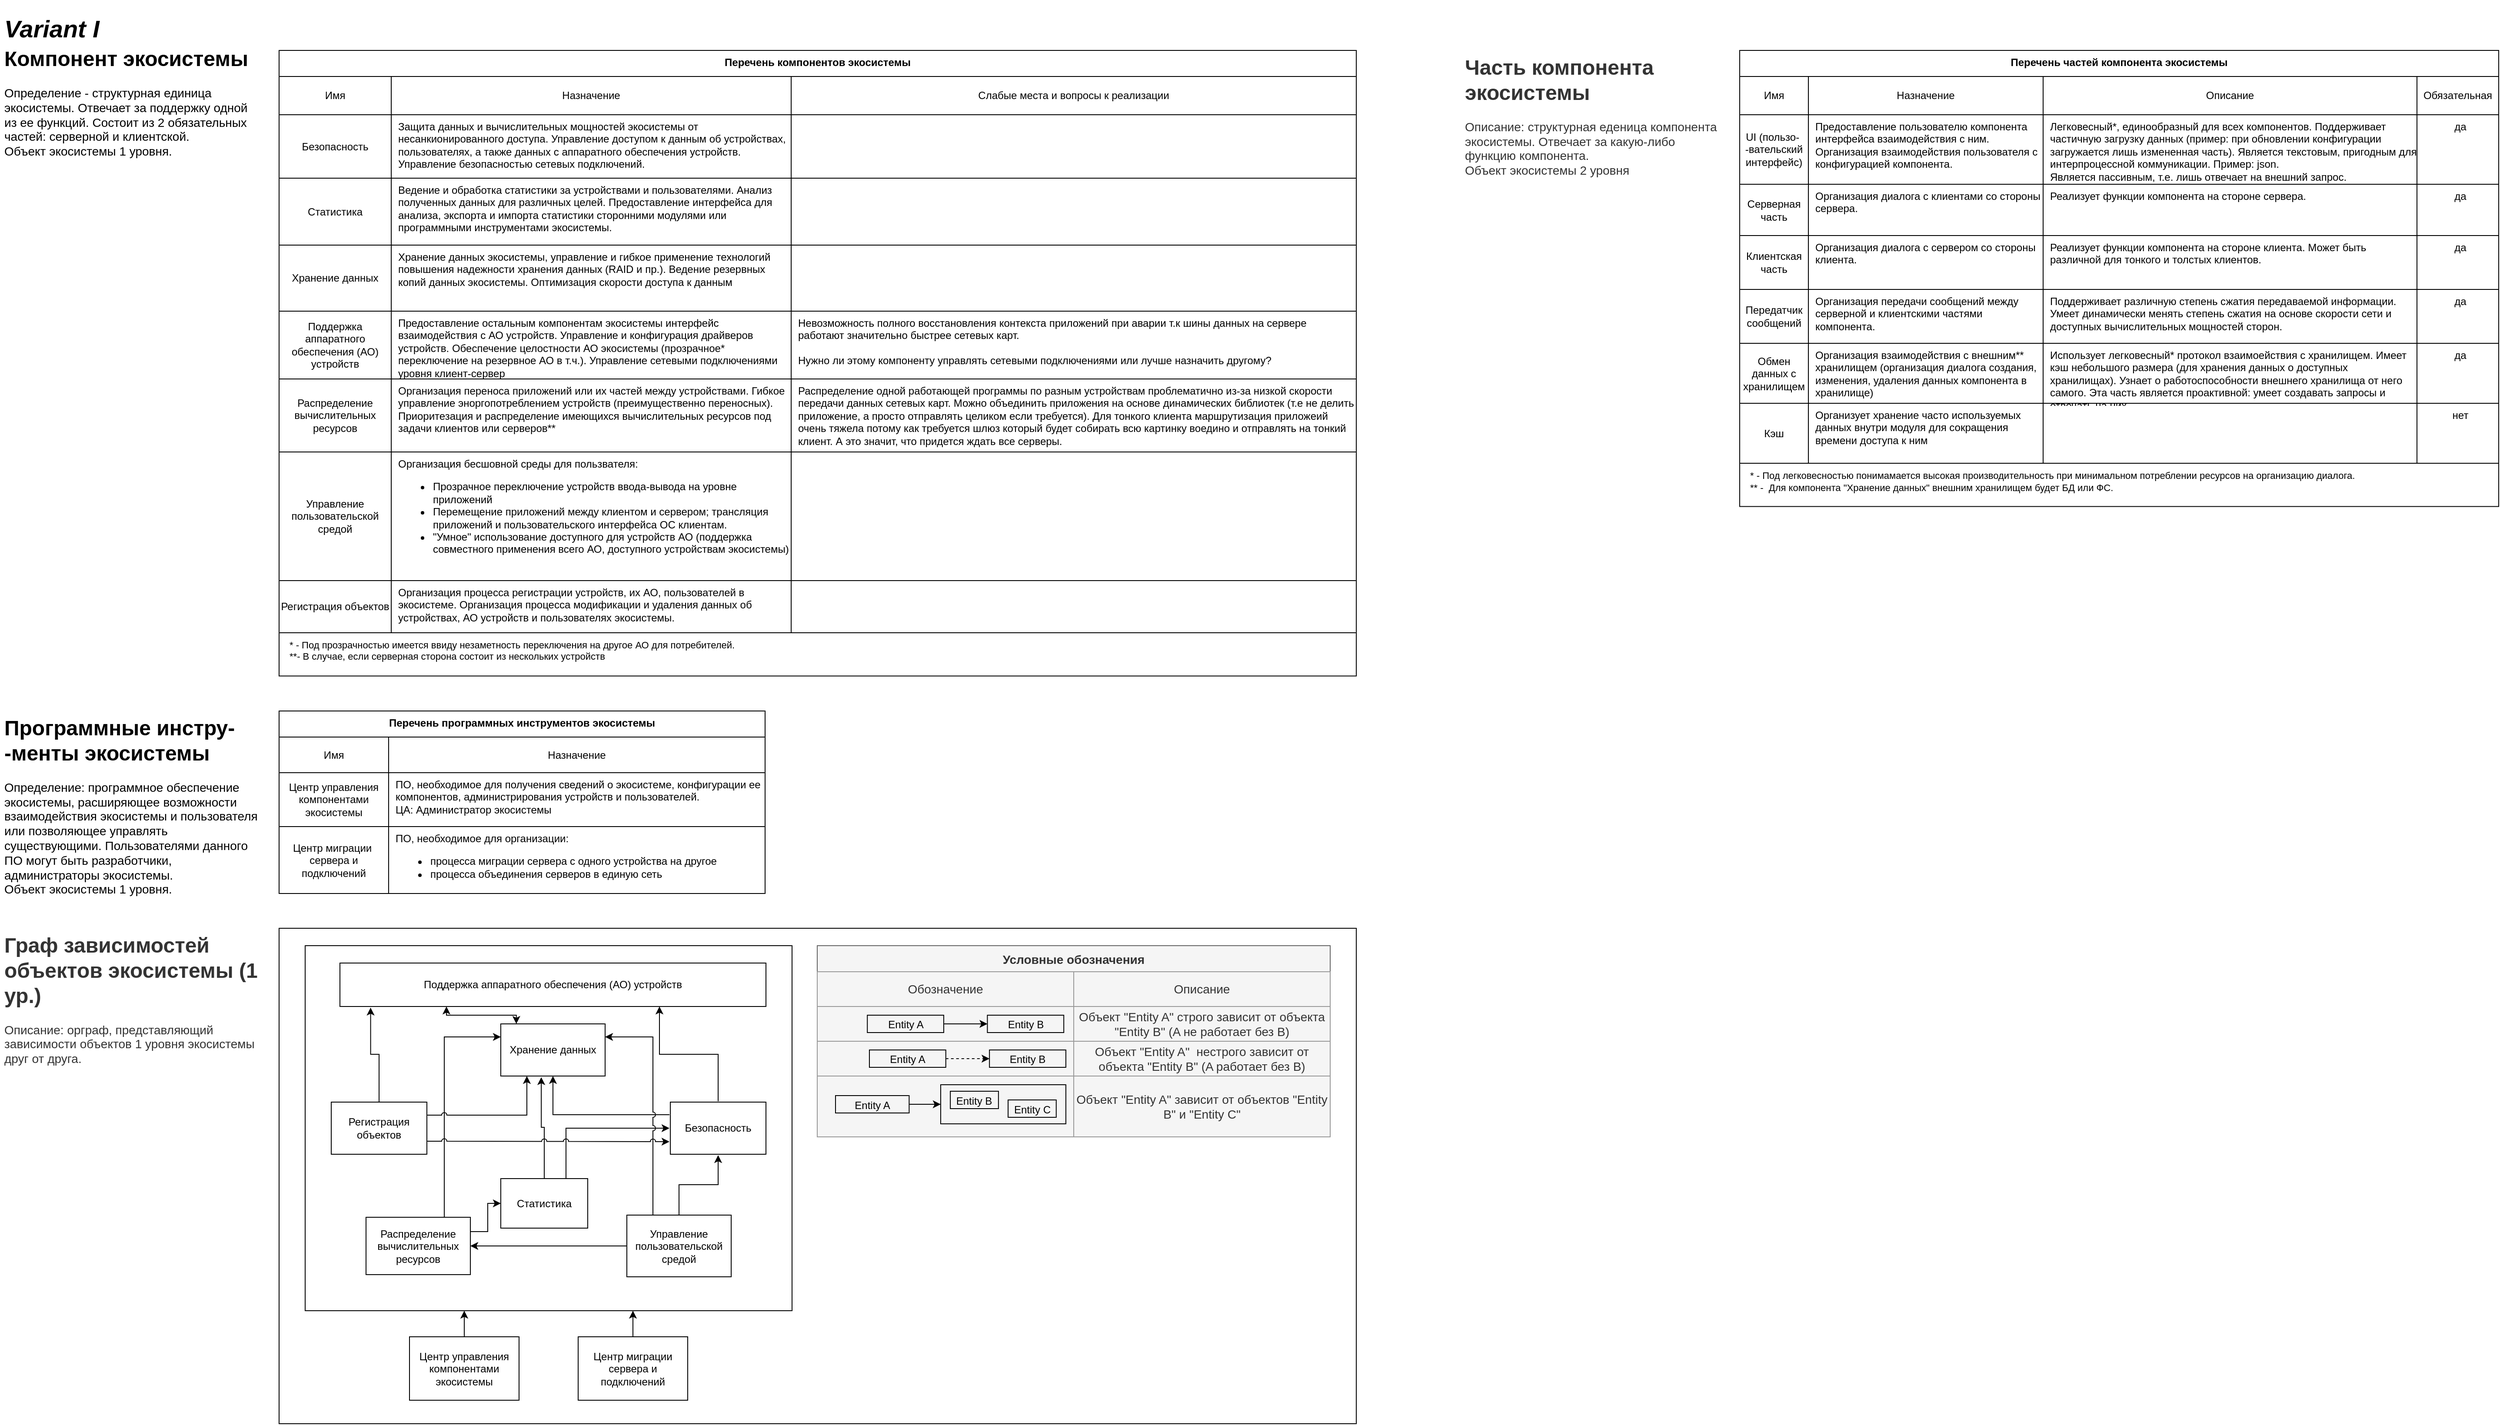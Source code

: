 <mxfile pages="2">
    <diagram id="bvu2a87ea8wfOxXEjMIZ" name="Components v.1">
        <mxGraphModel dx="369" dy="226" grid="1" gridSize="10" guides="1" tooltips="1" connect="1" arrows="1" fold="1" page="1" pageScale="1" pageWidth="1654" pageHeight="2336" math="0" shadow="0">
            <root>
                <mxCell id="0"/>
                <mxCell id="1" parent="0"/>
                <mxCell id="icNQKW_zhWbfwGVAJ3iZ-28" value="" style="rounded=0;whiteSpace=wrap;html=1;strokeColor=#000000;fillColor=none;" parent="1" vertex="1">
                    <mxGeometry x="361" y="1090" width="1239" height="570" as="geometry"/>
                </mxCell>
                <mxCell id="d-LDdMAyfOodjSTyU6Is-46" value="Условные обозначения" style="shape=table;startSize=30;container=1;collapsible=0;childLayout=tableLayout;fontStyle=1;align=center;shadow=0;sketch=0;fontSize=14;strokeWidth=1;fillColor=#f5f5f5;strokeColor=#666666;fontColor=#333333;" parent="1" vertex="1">
                    <mxGeometry x="980" y="1110" width="590" height="220" as="geometry"/>
                </mxCell>
                <mxCell id="d-LDdMAyfOodjSTyU6Is-47" value="" style="shape=tableRow;horizontal=0;startSize=0;swimlaneHead=0;swimlaneBody=0;top=0;left=0;bottom=0;right=0;collapsible=0;dropTarget=0;fillColor=none;points=[[0,0.5],[1,0.5]];portConstraint=eastwest;shadow=0;sketch=0;fontSize=12;strokeColor=default;strokeWidth=1;" parent="d-LDdMAyfOodjSTyU6Is-46" vertex="1">
                    <mxGeometry y="30" width="590" height="40" as="geometry"/>
                </mxCell>
                <mxCell id="d-LDdMAyfOodjSTyU6Is-48" value="&lt;font style=&quot;font-size: 14px;&quot;&gt;Обозначение&lt;/font&gt;" style="shape=partialRectangle;html=1;whiteSpace=wrap;connectable=0;fillColor=#f5f5f5;top=1;left=1;bottom=1;right=1;overflow=hidden;shadow=0;sketch=0;fontSize=12;strokeColor=#999999;strokeWidth=1;fontColor=#333333;" parent="d-LDdMAyfOodjSTyU6Is-47" vertex="1">
                    <mxGeometry width="295" height="40" as="geometry">
                        <mxRectangle width="295" height="40" as="alternateBounds"/>
                    </mxGeometry>
                </mxCell>
                <mxCell id="d-LDdMAyfOodjSTyU6Is-49" value="&lt;font style=&quot;font-size: 14px;&quot;&gt;Описание&lt;/font&gt;" style="shape=partialRectangle;html=1;whiteSpace=wrap;connectable=0;top=1;left=1;bottom=1;right=1;overflow=hidden;shadow=0;sketch=0;fontSize=12;strokeWidth=1;fillColor=#f5f5f5;fontColor=#333333;strokeColor=#999999;" parent="d-LDdMAyfOodjSTyU6Is-47" vertex="1">
                    <mxGeometry x="295" width="295" height="40" as="geometry">
                        <mxRectangle width="295" height="40" as="alternateBounds"/>
                    </mxGeometry>
                </mxCell>
                <mxCell id="d-LDdMAyfOodjSTyU6Is-51" value="" style="shape=tableRow;horizontal=0;startSize=0;swimlaneHead=0;swimlaneBody=0;top=0;left=0;bottom=0;right=0;collapsible=0;dropTarget=0;fillColor=none;points=[[0,0.5],[1,0.5]];portConstraint=eastwest;shadow=0;sketch=0;fontSize=12;strokeColor=default;strokeWidth=1;" parent="d-LDdMAyfOodjSTyU6Is-46" vertex="1">
                    <mxGeometry y="70" width="590" height="40" as="geometry"/>
                </mxCell>
                <mxCell id="d-LDdMAyfOodjSTyU6Is-52" value="" style="shape=partialRectangle;html=1;whiteSpace=wrap;connectable=0;fillColor=#f5f5f5;top=1;left=1;bottom=1;right=1;overflow=hidden;shadow=0;sketch=0;fontSize=12;strokeColor=#999999;strokeWidth=1;fontColor=#333333;" parent="d-LDdMAyfOodjSTyU6Is-51" vertex="1">
                    <mxGeometry width="295" height="40" as="geometry">
                        <mxRectangle width="295" height="40" as="alternateBounds"/>
                    </mxGeometry>
                </mxCell>
                <mxCell id="d-LDdMAyfOodjSTyU6Is-53" value="&lt;font style=&quot;font-size: 14px;&quot;&gt;Объект &quot;Entity A&quot; строго зависит от объекта &quot;Entity B&quot; (A не работает без B)&lt;/font&gt;" style="shape=partialRectangle;html=1;whiteSpace=wrap;connectable=0;fillColor=#f5f5f5;top=1;left=1;bottom=1;right=1;overflow=hidden;shadow=0;sketch=0;fontSize=12;strokeColor=#999999;strokeWidth=1;fontColor=#333333;" parent="d-LDdMAyfOodjSTyU6Is-51" vertex="1">
                    <mxGeometry x="295" width="295" height="40" as="geometry">
                        <mxRectangle width="295" height="40" as="alternateBounds"/>
                    </mxGeometry>
                </mxCell>
                <mxCell id="icNQKW_zhWbfwGVAJ3iZ-16" style="shape=tableRow;horizontal=0;startSize=0;swimlaneHead=0;swimlaneBody=0;top=0;left=0;bottom=0;right=0;collapsible=0;dropTarget=0;fillColor=none;points=[[0,0.5],[1,0.5]];portConstraint=eastwest;shadow=0;sketch=0;fontSize=12;strokeColor=default;strokeWidth=1;" parent="d-LDdMAyfOodjSTyU6Is-46" vertex="1">
                    <mxGeometry y="110" width="590" height="40" as="geometry"/>
                </mxCell>
                <mxCell id="icNQKW_zhWbfwGVAJ3iZ-17" style="shape=partialRectangle;html=1;whiteSpace=wrap;connectable=0;fillColor=#f5f5f5;top=1;left=1;bottom=1;right=1;overflow=hidden;shadow=0;sketch=0;fontSize=12;strokeColor=#999999;strokeWidth=1;fontColor=#333333;" parent="icNQKW_zhWbfwGVAJ3iZ-16" vertex="1">
                    <mxGeometry width="295" height="40" as="geometry">
                        <mxRectangle width="295" height="40" as="alternateBounds"/>
                    </mxGeometry>
                </mxCell>
                <mxCell id="icNQKW_zhWbfwGVAJ3iZ-18" value="&lt;span style=&quot;font-size: 14px;&quot;&gt;Объект &quot;Entity A&quot;&amp;nbsp; нестрого зависит от объекта &quot;Entity B&quot; (A работает без B)&lt;/span&gt;" style="shape=partialRectangle;html=1;whiteSpace=wrap;connectable=0;fillColor=#f5f5f5;top=1;left=1;bottom=1;right=1;overflow=hidden;shadow=0;sketch=0;fontSize=12;strokeColor=#999999;strokeWidth=1;fontColor=#333333;" parent="icNQKW_zhWbfwGVAJ3iZ-16" vertex="1">
                    <mxGeometry x="295" width="295" height="40" as="geometry">
                        <mxRectangle width="295" height="40" as="alternateBounds"/>
                    </mxGeometry>
                </mxCell>
                <mxCell id="d-LDdMAyfOodjSTyU6Is-63" style="shape=tableRow;horizontal=0;startSize=0;swimlaneHead=0;swimlaneBody=0;top=0;left=0;bottom=0;right=0;collapsible=0;dropTarget=0;fillColor=none;points=[[0,0.5],[1,0.5]];portConstraint=eastwest;shadow=0;sketch=0;fontSize=12;strokeColor=default;strokeWidth=1;" parent="d-LDdMAyfOodjSTyU6Is-46" vertex="1">
                    <mxGeometry y="150" width="590" height="70" as="geometry"/>
                </mxCell>
                <mxCell id="d-LDdMAyfOodjSTyU6Is-64" style="shape=partialRectangle;html=1;whiteSpace=wrap;connectable=0;fillColor=#f5f5f5;top=1;left=1;bottom=1;right=1;overflow=hidden;shadow=0;sketch=0;fontSize=12;strokeColor=#999999;strokeWidth=1;fontColor=#333333;" parent="d-LDdMAyfOodjSTyU6Is-63" vertex="1">
                    <mxGeometry width="295" height="70" as="geometry">
                        <mxRectangle width="295" height="70" as="alternateBounds"/>
                    </mxGeometry>
                </mxCell>
                <mxCell id="d-LDdMAyfOodjSTyU6Is-65" value="&lt;span style=&quot;font-size: 14px;&quot;&gt;Объект &quot;Entity A&quot; зависит от объектов &quot;Entity B&quot; и &quot;Entity C&quot;&lt;/span&gt;" style="shape=partialRectangle;html=1;whiteSpace=wrap;connectable=0;fillColor=#f5f5f5;top=1;left=1;bottom=1;right=1;overflow=hidden;shadow=0;sketch=0;fontSize=12;strokeColor=#999999;strokeWidth=1;fontColor=#333333;" parent="d-LDdMAyfOodjSTyU6Is-63" vertex="1">
                    <mxGeometry x="295" width="295" height="70" as="geometry">
                        <mxRectangle width="295" height="70" as="alternateBounds"/>
                    </mxGeometry>
                </mxCell>
                <mxCell id="d-LDdMAyfOodjSTyU6Is-84" value="" style="rounded=0;whiteSpace=wrap;html=1;shadow=0;glass=0;sketch=0;fontSize=12;strokeColor=default;strokeWidth=1;fillColor=none;snapToPoint=1;" parent="1" vertex="1">
                    <mxGeometry x="391" y="1110" width="560" height="420" as="geometry"/>
                </mxCell>
                <mxCell id="m5T3a47cuJNmgM7cxo_w-3" value="Перечень компонентов экосистемы" style="shape=table;startSize=30;container=1;collapsible=0;childLayout=tableLayout;fontStyle=1;align=center;verticalAlign=top;strokeColor=default;swimlaneLine=1;shadow=0;fillColor=default;" parent="1" vertex="1">
                    <mxGeometry x="361" y="80" width="1239" height="719.79" as="geometry"/>
                </mxCell>
                <mxCell id="m5T3a47cuJNmgM7cxo_w-4" value="" style="shape=tableRow;horizontal=0;startSize=0;swimlaneHead=0;swimlaneBody=0;top=0;left=0;bottom=0;right=0;collapsible=0;dropTarget=0;fillColor=none;points=[[0,0.5],[1,0.5]];portConstraint=eastwest;" parent="m5T3a47cuJNmgM7cxo_w-3" vertex="1">
                    <mxGeometry y="30" width="1239" height="44" as="geometry"/>
                </mxCell>
                <mxCell id="m5T3a47cuJNmgM7cxo_w-5" value="Имя" style="shape=partialRectangle;html=1;whiteSpace=wrap;connectable=0;fillColor=none;top=0;left=0;bottom=0;right=0;overflow=hidden;" parent="m5T3a47cuJNmgM7cxo_w-4" vertex="1">
                    <mxGeometry width="129" height="44" as="geometry">
                        <mxRectangle width="129" height="44" as="alternateBounds"/>
                    </mxGeometry>
                </mxCell>
                <mxCell id="m5T3a47cuJNmgM7cxo_w-6" value="Назначение" style="shape=partialRectangle;html=1;whiteSpace=wrap;connectable=0;fillColor=none;top=0;left=0;bottom=0;right=0;overflow=hidden;" parent="m5T3a47cuJNmgM7cxo_w-4" vertex="1">
                    <mxGeometry x="129" width="460" height="44" as="geometry">
                        <mxRectangle width="460" height="44" as="alternateBounds"/>
                    </mxGeometry>
                </mxCell>
                <mxCell id="d-LDdMAyfOodjSTyU6Is-119" value="Слабые места и вопросы к реализации" style="shape=partialRectangle;html=1;whiteSpace=wrap;connectable=0;fillColor=none;top=0;left=0;bottom=0;right=0;overflow=hidden;" parent="m5T3a47cuJNmgM7cxo_w-4" vertex="1">
                    <mxGeometry x="589" width="650" height="44" as="geometry">
                        <mxRectangle width="650" height="44" as="alternateBounds"/>
                    </mxGeometry>
                </mxCell>
                <mxCell id="m5T3a47cuJNmgM7cxo_w-8" value="" style="shape=tableRow;horizontal=0;startSize=0;swimlaneHead=0;swimlaneBody=0;top=0;left=0;bottom=0;right=0;collapsible=0;dropTarget=0;fillColor=none;points=[[0,0.5],[1,0.5]];portConstraint=eastwest;" parent="m5T3a47cuJNmgM7cxo_w-3" vertex="1">
                    <mxGeometry y="74" width="1239" height="73" as="geometry"/>
                </mxCell>
                <mxCell id="m5T3a47cuJNmgM7cxo_w-9" value="Безопасность" style="shape=partialRectangle;html=1;whiteSpace=wrap;connectable=0;fillColor=none;top=0;left=0;bottom=0;right=0;overflow=hidden;" parent="m5T3a47cuJNmgM7cxo_w-8" vertex="1">
                    <mxGeometry width="129" height="73" as="geometry">
                        <mxRectangle width="129" height="73" as="alternateBounds"/>
                    </mxGeometry>
                </mxCell>
                <mxCell id="m5T3a47cuJNmgM7cxo_w-10" value="Защита данных и вычислительных мощностей&amp;nbsp;экосистемы от несанкионированного доступа. Управление доступом к данным об устройствах, пользователях, а также данных с аппаратного обеспечения устройств. Управление безопасностью сетевых подключений.&amp;nbsp;" style="shape=partialRectangle;html=1;whiteSpace=wrap;connectable=0;fillColor=none;top=0;left=0;bottom=0;right=0;overflow=hidden;align=left;spacingLeft=6;verticalAlign=top;spacingTop=0;" parent="m5T3a47cuJNmgM7cxo_w-8" vertex="1">
                    <mxGeometry x="129" width="460" height="73" as="geometry">
                        <mxRectangle width="460" height="73" as="alternateBounds"/>
                    </mxGeometry>
                </mxCell>
                <mxCell id="d-LDdMAyfOodjSTyU6Is-120" style="shape=partialRectangle;html=1;whiteSpace=wrap;connectable=0;fillColor=none;top=0;left=0;bottom=0;right=0;overflow=hidden;align=left;spacingLeft=6;verticalAlign=top;spacingTop=0;" parent="m5T3a47cuJNmgM7cxo_w-8" vertex="1">
                    <mxGeometry x="589" width="650" height="73" as="geometry">
                        <mxRectangle width="650" height="73" as="alternateBounds"/>
                    </mxGeometry>
                </mxCell>
                <mxCell id="m5T3a47cuJNmgM7cxo_w-12" value="" style="shape=tableRow;horizontal=0;startSize=0;swimlaneHead=0;swimlaneBody=0;top=0;left=0;bottom=0;right=0;collapsible=0;dropTarget=0;fillColor=none;points=[[0,0.5],[1,0.5]];portConstraint=eastwest;verticalAlign=middle;" parent="m5T3a47cuJNmgM7cxo_w-3" vertex="1">
                    <mxGeometry y="147" width="1239" height="77" as="geometry"/>
                </mxCell>
                <mxCell id="m5T3a47cuJNmgM7cxo_w-13" value="Статистика" style="shape=partialRectangle;html=1;whiteSpace=wrap;connectable=0;fillColor=none;top=0;left=0;bottom=0;right=0;overflow=hidden;" parent="m5T3a47cuJNmgM7cxo_w-12" vertex="1">
                    <mxGeometry width="129" height="77" as="geometry">
                        <mxRectangle width="129" height="77" as="alternateBounds"/>
                    </mxGeometry>
                </mxCell>
                <mxCell id="m5T3a47cuJNmgM7cxo_w-14" value="Ведение и обработка статистики за устройствами и пользователями. Анализ полученных данных для различных целей. Предоставление интерфейса для анализа, экспорта и импорта статистики сторонними модулями или программными инструментами экосистемы." style="shape=partialRectangle;html=1;whiteSpace=wrap;connectable=0;fillColor=none;top=0;left=0;bottom=0;right=0;overflow=hidden;align=left;spacingLeft=6;verticalAlign=top;" parent="m5T3a47cuJNmgM7cxo_w-12" vertex="1">
                    <mxGeometry x="129" width="460" height="77" as="geometry">
                        <mxRectangle width="460" height="77" as="alternateBounds"/>
                    </mxGeometry>
                </mxCell>
                <mxCell id="d-LDdMAyfOodjSTyU6Is-121" style="shape=partialRectangle;html=1;whiteSpace=wrap;connectable=0;fillColor=none;top=0;left=0;bottom=0;right=0;overflow=hidden;align=left;spacingLeft=6;verticalAlign=top;" parent="m5T3a47cuJNmgM7cxo_w-12" vertex="1">
                    <mxGeometry x="589" width="650" height="77" as="geometry">
                        <mxRectangle width="650" height="77" as="alternateBounds"/>
                    </mxGeometry>
                </mxCell>
                <mxCell id="m5T3a47cuJNmgM7cxo_w-20" style="shape=tableRow;horizontal=0;startSize=0;swimlaneHead=0;swimlaneBody=0;top=0;left=0;bottom=0;right=0;collapsible=0;dropTarget=0;fillColor=none;points=[[0,0.5],[1,0.5]];portConstraint=eastwest;" parent="m5T3a47cuJNmgM7cxo_w-3" vertex="1">
                    <mxGeometry y="224" width="1239" height="76" as="geometry"/>
                </mxCell>
                <mxCell id="m5T3a47cuJNmgM7cxo_w-21" value="Хранение данных" style="shape=partialRectangle;html=1;whiteSpace=wrap;connectable=0;fillColor=none;top=0;left=0;bottom=0;right=0;overflow=hidden;" parent="m5T3a47cuJNmgM7cxo_w-20" vertex="1">
                    <mxGeometry width="129" height="76" as="geometry">
                        <mxRectangle width="129" height="76" as="alternateBounds"/>
                    </mxGeometry>
                </mxCell>
                <mxCell id="m5T3a47cuJNmgM7cxo_w-22" value="Хранение данных экосистемы, управление и гибкое применение технологий повышения надежности хранения данных (RAID и пр.). Ведение резервных копий данных экосистемы. Оптимизация скорости доступа к данным" style="shape=partialRectangle;html=1;whiteSpace=wrap;connectable=0;fillColor=none;top=0;left=0;bottom=0;right=0;overflow=hidden;align=left;spacingLeft=6;verticalAlign=top;" parent="m5T3a47cuJNmgM7cxo_w-20" vertex="1">
                    <mxGeometry x="129" width="460" height="76" as="geometry">
                        <mxRectangle width="460" height="76" as="alternateBounds"/>
                    </mxGeometry>
                </mxCell>
                <mxCell id="d-LDdMAyfOodjSTyU6Is-122" style="shape=partialRectangle;html=1;whiteSpace=wrap;connectable=0;fillColor=none;top=0;left=0;bottom=0;right=0;overflow=hidden;align=left;spacingLeft=6;verticalAlign=top;" parent="m5T3a47cuJNmgM7cxo_w-20" vertex="1">
                    <mxGeometry x="589" width="650" height="76" as="geometry">
                        <mxRectangle width="650" height="76" as="alternateBounds"/>
                    </mxGeometry>
                </mxCell>
                <mxCell id="m5T3a47cuJNmgM7cxo_w-17" style="shape=tableRow;horizontal=0;startSize=0;swimlaneHead=0;swimlaneBody=0;top=0;left=0;bottom=0;right=0;collapsible=0;dropTarget=0;fillColor=none;points=[[0,0.5],[1,0.5]];portConstraint=eastwest;" parent="m5T3a47cuJNmgM7cxo_w-3" vertex="1">
                    <mxGeometry y="300" width="1239" height="78" as="geometry"/>
                </mxCell>
                <mxCell id="m5T3a47cuJNmgM7cxo_w-18" value="Поддержка аппаратного обеспечения (АО) устройств" style="shape=partialRectangle;html=1;whiteSpace=wrap;connectable=0;fillColor=none;top=0;left=0;bottom=0;right=0;overflow=hidden;" parent="m5T3a47cuJNmgM7cxo_w-17" vertex="1">
                    <mxGeometry width="129" height="78" as="geometry">
                        <mxRectangle width="129" height="78" as="alternateBounds"/>
                    </mxGeometry>
                </mxCell>
                <mxCell id="m5T3a47cuJNmgM7cxo_w-19" value="Предоставление остальным компонентам экосистемы интерфейс взаимодействия с АО устройств. Управление и конфигурация драйверов устройств. Обеспечение целостности АО экосистемы (прозрачное* переключение на резервное АО в т.ч.). Управление сетевыми подключениями уровня клиент-сервер" style="shape=partialRectangle;html=1;whiteSpace=wrap;connectable=0;fillColor=none;top=0;left=0;bottom=0;right=0;overflow=hidden;align=left;spacingLeft=6;verticalAlign=top;spacingRight=2;" parent="m5T3a47cuJNmgM7cxo_w-17" vertex="1">
                    <mxGeometry x="129" width="460" height="78" as="geometry">
                        <mxRectangle width="460" height="78" as="alternateBounds"/>
                    </mxGeometry>
                </mxCell>
                <mxCell id="d-LDdMAyfOodjSTyU6Is-123" value="Невозможность полного восстановления контекста приложений при аварии т.к шины данных на сервере работают значительно быстрее сетевых карт.&lt;br&gt;&lt;br&gt;Нужно ли этому компоненту управлять сетевыми подключениями или лучше назначить другому?" style="shape=partialRectangle;html=1;whiteSpace=wrap;connectable=0;fillColor=none;top=0;left=0;bottom=0;right=0;overflow=hidden;align=left;spacingLeft=6;verticalAlign=top;spacingRight=2;" parent="m5T3a47cuJNmgM7cxo_w-17" vertex="1">
                    <mxGeometry x="589" width="650" height="78" as="geometry">
                        <mxRectangle width="650" height="78" as="alternateBounds"/>
                    </mxGeometry>
                </mxCell>
                <mxCell id="m5T3a47cuJNmgM7cxo_w-23" style="shape=tableRow;horizontal=0;startSize=0;swimlaneHead=0;swimlaneBody=0;top=0;left=0;bottom=0;right=0;collapsible=0;dropTarget=0;fillColor=none;points=[[0,0.5],[1,0.5]];portConstraint=eastwest;" parent="m5T3a47cuJNmgM7cxo_w-3" vertex="1">
                    <mxGeometry y="378" width="1239" height="84" as="geometry"/>
                </mxCell>
                <mxCell id="m5T3a47cuJNmgM7cxo_w-24" value="&lt;span style=&quot;font-weight: normal&quot;&gt;Распределение вычислительных ресурсов&lt;/span&gt;" style="shape=partialRectangle;html=1;whiteSpace=wrap;connectable=0;fillColor=none;top=0;left=0;bottom=0;right=0;overflow=hidden;fontStyle=1" parent="m5T3a47cuJNmgM7cxo_w-23" vertex="1">
                    <mxGeometry width="129" height="84" as="geometry">
                        <mxRectangle width="129" height="84" as="alternateBounds"/>
                    </mxGeometry>
                </mxCell>
                <mxCell id="m5T3a47cuJNmgM7cxo_w-25" value="Организация переноса приложений или их частей между устройствами. Гибкое управление эноргопотреблением устройств (преимущественно переносных). Приоритезация и распределение имеющихся вычислительных ресурсов под задачи клиентов или серверов**" style="shape=partialRectangle;html=1;whiteSpace=wrap;connectable=0;fillColor=none;top=0;left=0;bottom=0;right=0;overflow=hidden;align=left;spacingLeft=6;verticalAlign=top;" parent="m5T3a47cuJNmgM7cxo_w-23" vertex="1">
                    <mxGeometry x="129" width="460" height="84" as="geometry">
                        <mxRectangle width="460" height="84" as="alternateBounds"/>
                    </mxGeometry>
                </mxCell>
                <mxCell id="d-LDdMAyfOodjSTyU6Is-124" value="Распределение одной работающей программы по разным устройствам проблематично из-за низкой скорости передачи данных сетевых карт. Можно объединить приложения на основе динамических библиотек (т.е не делить приложение, а просто отправлять целиком если требуется). Для тонкого клиента маршрутизация приложеий очень тяжела потому как требуется шлюз который будет собирать всю картинку воедино и отправлять на тонкий клиент. А это значит, что придется ждать все серверы." style="shape=partialRectangle;html=1;whiteSpace=wrap;connectable=0;fillColor=none;top=0;left=0;bottom=0;right=0;overflow=visible;align=left;spacingLeft=6;verticalAlign=top;" parent="m5T3a47cuJNmgM7cxo_w-23" vertex="1">
                    <mxGeometry x="589" width="650" height="84" as="geometry">
                        <mxRectangle width="650" height="84" as="alternateBounds"/>
                    </mxGeometry>
                </mxCell>
                <mxCell id="m5T3a47cuJNmgM7cxo_w-31" style="shape=tableRow;horizontal=0;startSize=0;swimlaneHead=0;swimlaneBody=0;top=0;left=0;bottom=0;right=0;collapsible=0;dropTarget=0;fillColor=none;points=[[0,0.5],[1,0.5]];portConstraint=eastwest;" parent="m5T3a47cuJNmgM7cxo_w-3" vertex="1">
                    <mxGeometry y="462" width="1239" height="148" as="geometry"/>
                </mxCell>
                <mxCell id="m5T3a47cuJNmgM7cxo_w-32" value="Управление пользовательской средой" style="shape=partialRectangle;html=1;whiteSpace=wrap;connectable=0;fillColor=none;top=0;left=0;bottom=0;right=0;overflow=hidden;" parent="m5T3a47cuJNmgM7cxo_w-31" vertex="1">
                    <mxGeometry width="129" height="148" as="geometry">
                        <mxRectangle width="129" height="148" as="alternateBounds"/>
                    </mxGeometry>
                </mxCell>
                <mxCell id="m5T3a47cuJNmgM7cxo_w-33" value="Организация бесшовной среды для пользвателя:&lt;br&gt;&lt;ul&gt;&lt;li&gt;Прозрачное переключение устройств ввода-вывода на уровне приложений&lt;/li&gt;&lt;li&gt;Перемещение приложений между клиентом и сервером; трансляция приложений и пользовательского интерфейса ОС клиентам.&lt;/li&gt;&lt;li&gt;&quot;Умное&quot; использование доступного для устройств АО (поддержка совместного применения всего АО, доступного устройствам экосистемы)&lt;/li&gt;&lt;/ul&gt;" style="shape=partialRectangle;html=1;whiteSpace=wrap;connectable=0;fillColor=none;top=0;left=0;bottom=0;right=0;overflow=hidden;align=left;spacingLeft=6;verticalAlign=top;strokeColor=default;shadow=0;" parent="m5T3a47cuJNmgM7cxo_w-31" vertex="1">
                    <mxGeometry x="129" width="460" height="148" as="geometry">
                        <mxRectangle width="460" height="148" as="alternateBounds"/>
                    </mxGeometry>
                </mxCell>
                <mxCell id="d-LDdMAyfOodjSTyU6Is-125" style="shape=partialRectangle;html=1;connectable=0;fillColor=none;top=0;left=0;bottom=0;right=0;overflow=hidden;align=left;spacingLeft=6;verticalAlign=top;strokeColor=default;shadow=0;whiteSpace=wrap;" parent="m5T3a47cuJNmgM7cxo_w-31" vertex="1">
                    <mxGeometry x="589" width="650" height="148" as="geometry">
                        <mxRectangle width="650" height="148" as="alternateBounds"/>
                    </mxGeometry>
                </mxCell>
                <mxCell id="d-LDdMAyfOodjSTyU6Is-31" style="shape=tableRow;horizontal=0;startSize=0;swimlaneHead=0;swimlaneBody=0;top=0;left=0;bottom=0;right=0;collapsible=0;dropTarget=0;fillColor=none;points=[[0,0.5],[1,0.5]];portConstraint=eastwest;" parent="m5T3a47cuJNmgM7cxo_w-3" vertex="1">
                    <mxGeometry y="610" width="1239" height="60" as="geometry"/>
                </mxCell>
                <mxCell id="d-LDdMAyfOodjSTyU6Is-32" value="Регистрация объектов" style="shape=partialRectangle;html=1;whiteSpace=wrap;connectable=0;fillColor=none;top=0;left=0;bottom=0;right=0;overflow=hidden;" parent="d-LDdMAyfOodjSTyU6Is-31" vertex="1">
                    <mxGeometry width="129" height="60" as="geometry">
                        <mxRectangle width="129" height="60" as="alternateBounds"/>
                    </mxGeometry>
                </mxCell>
                <mxCell id="d-LDdMAyfOodjSTyU6Is-33" value="Организация процесса регистрации устройств, их АО, пользователей в экосистеме. Организация процесса модификации и удаления данных об устройствах, АО устройств и пользователях экосистемы." style="shape=partialRectangle;html=1;whiteSpace=wrap;connectable=0;fillColor=none;top=0;left=0;bottom=0;right=0;overflow=hidden;align=left;spacingLeft=6;verticalAlign=top;strokeColor=default;shadow=0;" parent="d-LDdMAyfOodjSTyU6Is-31" vertex="1">
                    <mxGeometry x="129" width="460" height="60" as="geometry">
                        <mxRectangle width="460" height="60" as="alternateBounds"/>
                    </mxGeometry>
                </mxCell>
                <mxCell id="d-LDdMAyfOodjSTyU6Is-126" style="shape=partialRectangle;html=1;whiteSpace=wrap;connectable=0;fillColor=none;top=0;left=0;bottom=0;right=0;overflow=hidden;align=left;spacingLeft=6;verticalAlign=top;strokeColor=default;shadow=0;" parent="d-LDdMAyfOodjSTyU6Is-31" vertex="1">
                    <mxGeometry x="589" width="650" height="60" as="geometry">
                        <mxRectangle width="650" height="60" as="alternateBounds"/>
                    </mxGeometry>
                </mxCell>
                <mxCell id="d-LDdMAyfOodjSTyU6Is-2" style="shape=tableRow;horizontal=0;startSize=0;swimlaneHead=0;swimlaneBody=0;top=0;left=0;bottom=0;right=0;collapsible=0;dropTarget=0;fillColor=none;points=[[0,0.5],[1,0.5]];portConstraint=eastwest;verticalAlign=top;" parent="m5T3a47cuJNmgM7cxo_w-3" vertex="1">
                    <mxGeometry y="670" width="1239" height="50" as="geometry"/>
                </mxCell>
                <mxCell id="d-LDdMAyfOodjSTyU6Is-3" value="&lt;span style=&quot;font-size: 11px; background-color: initial;&quot;&gt;*&amp;nbsp;- Под прозрачностью имеется ввиду незаметность&amp;nbsp;&lt;/span&gt;&lt;span style=&quot;font-size: 11px; background-color: initial;&quot;&gt;переключения на другое АО для потребителей.&lt;br&gt;&lt;div style=&quot;&quot;&gt;&lt;span style=&quot;background-color: initial;&quot;&gt;**&lt;/span&gt;&lt;span style=&quot;background-color: initial;&quot;&gt;- В случае, если серверная сторона состоит из нескольких устройств&lt;/span&gt;&lt;/div&gt;&lt;/span&gt;" style="shape=partialRectangle;html=1;whiteSpace=wrap;connectable=0;top=0;left=0;bottom=0;right=0;overflow=hidden;verticalAlign=top;shadow=0;sketch=0;fillColor=none;rowspan=1;colspan=3;align=left;spacingLeft=10;" parent="d-LDdMAyfOodjSTyU6Is-2" vertex="1">
                    <mxGeometry width="1239" height="50" as="geometry">
                        <mxRectangle width="129" height="50" as="alternateBounds"/>
                    </mxGeometry>
                </mxCell>
                <mxCell id="d-LDdMAyfOodjSTyU6Is-4" style="shape=partialRectangle;html=1;whiteSpace=wrap;connectable=0;fillColor=none;top=0;left=0;bottom=0;right=0;overflow=hidden;align=left;spacingLeft=6;verticalAlign=top;strokeColor=default;shadow=0;" parent="d-LDdMAyfOodjSTyU6Is-2" vertex="1" visible="0">
                    <mxGeometry x="129" width="460" height="50" as="geometry">
                        <mxRectangle width="460" height="50" as="alternateBounds"/>
                    </mxGeometry>
                </mxCell>
                <mxCell id="d-LDdMAyfOodjSTyU6Is-127" style="shape=partialRectangle;html=1;whiteSpace=wrap;connectable=0;fillColor=none;top=0;left=0;bottom=0;right=0;overflow=hidden;align=left;spacingLeft=6;verticalAlign=top;strokeColor=default;shadow=0;" parent="d-LDdMAyfOodjSTyU6Is-2" vertex="1" visible="0">
                    <mxGeometry x="589" width="650" height="50" as="geometry">
                        <mxRectangle width="650" height="50" as="alternateBounds"/>
                    </mxGeometry>
                </mxCell>
                <mxCell id="m5T3a47cuJNmgM7cxo_w-16" value="&lt;h1&gt;Компонент экосистемы&lt;/h1&gt;&lt;div&gt;&lt;font style=&quot;font-size: 14px;&quot;&gt;Определение - структурная единица экосистемы. Отвечает за поддержку одной из ее функций. Состоит из 2 обязательных частей: серверной и клиентской.&lt;/font&gt;&lt;/div&gt;&lt;div&gt;&lt;font style=&quot;font-size: 14px;&quot;&gt;Объект экосистемы 1 уровня.&lt;/font&gt;&lt;/div&gt;" style="text;html=1;strokeColor=none;fillColor=none;spacing=5;spacingTop=-20;whiteSpace=wrap;overflow=hidden;rounded=0;" parent="1" vertex="1">
                    <mxGeometry x="40" y="70" width="290" height="150" as="geometry"/>
                </mxCell>
                <mxCell id="d-LDdMAyfOodjSTyU6Is-1" value="&lt;h1&gt;&lt;b&gt;&lt;font style=&quot;font-size: 28px;&quot;&gt;Variant I&lt;/font&gt;&lt;/b&gt;&lt;/h1&gt;" style="text;html=1;strokeColor=none;fillColor=none;align=left;verticalAlign=middle;whiteSpace=wrap;rounded=0;spacing=5;fontStyle=2" parent="1" vertex="1">
                    <mxGeometry x="40" y="40" width="130" height="30" as="geometry"/>
                </mxCell>
                <mxCell id="d-LDdMAyfOodjSTyU6Is-5" value="&lt;h1&gt;Программные инстру- -менты экосистемы&lt;/h1&gt;&lt;div style=&quot;font-size: 14px&quot;&gt;&lt;font style=&quot;font-size: 14px&quot;&gt;Определение: программное обеспечение экосистемы, расширяющее возможности взаимодействия экосистемы и пользователя или позволяющее управлять существующими. Пользователями данного ПО могут быть разработчики, администраторы экосистемы.&lt;/font&gt;&lt;/div&gt;&lt;div style=&quot;font-size: 14px&quot;&gt;&lt;font style=&quot;font-size: 14px&quot;&gt;Объект экосистемы 1 уровня.&lt;/font&gt;&lt;br&gt;&lt;/div&gt;" style="text;html=1;strokeColor=none;fillColor=none;spacing=5;spacingTop=-20;whiteSpace=wrap;overflow=hidden;rounded=0;" parent="1" vertex="1">
                    <mxGeometry x="40" y="840" width="310" height="250" as="geometry"/>
                </mxCell>
                <mxCell id="d-LDdMAyfOodjSTyU6Is-6" value="Перечень программных инструментов экосистемы" style="shape=table;startSize=30;container=1;collapsible=0;childLayout=tableLayout;fontStyle=1;align=center;verticalAlign=top;strokeColor=default;swimlaneLine=1;shadow=0;fillColor=default;" parent="1" vertex="1">
                    <mxGeometry x="361" y="840" width="559" height="210" as="geometry"/>
                </mxCell>
                <mxCell id="d-LDdMAyfOodjSTyU6Is-7" value="" style="shape=tableRow;horizontal=0;startSize=0;swimlaneHead=0;swimlaneBody=0;top=0;left=0;bottom=0;right=0;collapsible=0;dropTarget=0;fillColor=none;points=[[0,0.5],[1,0.5]];portConstraint=eastwest;" parent="d-LDdMAyfOodjSTyU6Is-6" vertex="1">
                    <mxGeometry y="30" width="559" height="41" as="geometry"/>
                </mxCell>
                <mxCell id="d-LDdMAyfOodjSTyU6Is-8" value="Имя" style="shape=partialRectangle;html=1;whiteSpace=wrap;connectable=0;fillColor=none;top=0;left=0;bottom=0;right=0;overflow=hidden;" parent="d-LDdMAyfOodjSTyU6Is-7" vertex="1">
                    <mxGeometry width="126" height="41" as="geometry">
                        <mxRectangle width="126" height="41" as="alternateBounds"/>
                    </mxGeometry>
                </mxCell>
                <mxCell id="d-LDdMAyfOodjSTyU6Is-9" value="Назначение" style="shape=partialRectangle;html=1;whiteSpace=wrap;connectable=0;fillColor=none;top=0;left=0;bottom=0;right=0;overflow=hidden;" parent="d-LDdMAyfOodjSTyU6Is-7" vertex="1">
                    <mxGeometry x="126" width="433" height="41" as="geometry">
                        <mxRectangle width="433" height="41" as="alternateBounds"/>
                    </mxGeometry>
                </mxCell>
                <mxCell id="d-LDdMAyfOodjSTyU6Is-10" value="" style="shape=tableRow;horizontal=0;startSize=0;swimlaneHead=0;swimlaneBody=0;top=0;left=0;bottom=0;right=0;collapsible=0;dropTarget=0;fillColor=none;points=[[0,0.5],[1,0.5]];portConstraint=eastwest;" parent="d-LDdMAyfOodjSTyU6Is-6" vertex="1">
                    <mxGeometry y="71" width="559" height="62" as="geometry"/>
                </mxCell>
                <mxCell id="d-LDdMAyfOodjSTyU6Is-11" value="Центр управления компонентами экосистемы" style="shape=partialRectangle;html=1;whiteSpace=wrap;connectable=0;fillColor=none;top=0;left=0;bottom=0;right=0;overflow=hidden;" parent="d-LDdMAyfOodjSTyU6Is-10" vertex="1">
                    <mxGeometry width="126" height="62" as="geometry">
                        <mxRectangle width="126" height="62" as="alternateBounds"/>
                    </mxGeometry>
                </mxCell>
                <mxCell id="d-LDdMAyfOodjSTyU6Is-12" value="ПО, необходимое для получения сведений о экосистеме, конфигурации ее компонентов, администрирования устройств и пользователей.&lt;br&gt;ЦА: Администратор экосистемы" style="shape=partialRectangle;html=1;whiteSpace=wrap;connectable=0;fillColor=none;top=0;left=0;bottom=0;right=0;overflow=hidden;align=left;spacingLeft=6;verticalAlign=top;spacingTop=0;" parent="d-LDdMAyfOodjSTyU6Is-10" vertex="1">
                    <mxGeometry x="126" width="433" height="62" as="geometry">
                        <mxRectangle width="433" height="62" as="alternateBounds"/>
                    </mxGeometry>
                </mxCell>
                <mxCell id="icNQKW_zhWbfwGVAJ3iZ-1" style="shape=tableRow;horizontal=0;startSize=0;swimlaneHead=0;swimlaneBody=0;top=0;left=0;bottom=0;right=0;collapsible=0;dropTarget=0;fillColor=none;points=[[0,0.5],[1,0.5]];portConstraint=eastwest;" parent="d-LDdMAyfOodjSTyU6Is-6" vertex="1">
                    <mxGeometry y="133" width="559" height="77" as="geometry"/>
                </mxCell>
                <mxCell id="icNQKW_zhWbfwGVAJ3iZ-2" value="Центр миграции&amp;nbsp; сервера и подключений" style="shape=partialRectangle;html=1;whiteSpace=wrap;connectable=0;fillColor=none;top=0;left=0;bottom=0;right=0;overflow=hidden;" parent="icNQKW_zhWbfwGVAJ3iZ-1" vertex="1">
                    <mxGeometry width="126" height="77" as="geometry">
                        <mxRectangle width="126" height="77" as="alternateBounds"/>
                    </mxGeometry>
                </mxCell>
                <mxCell id="icNQKW_zhWbfwGVAJ3iZ-3" value="ПО, необходимое для организации:&lt;br&gt;&lt;ul&gt;&lt;li&gt;процесса миграции сервера с одного устройства на другое&lt;/li&gt;&lt;li&gt;процесса объединения серверов в единую сеть&lt;/li&gt;&lt;/ul&gt;" style="shape=partialRectangle;html=1;whiteSpace=wrap;connectable=0;fillColor=none;top=0;left=0;bottom=0;right=0;overflow=hidden;align=left;spacingLeft=6;verticalAlign=top;spacingTop=0;" parent="icNQKW_zhWbfwGVAJ3iZ-1" vertex="1">
                    <mxGeometry x="126" width="433" height="77" as="geometry">
                        <mxRectangle width="433" height="77" as="alternateBounds"/>
                    </mxGeometry>
                </mxCell>
                <mxCell id="d-LDdMAyfOodjSTyU6Is-106" style="edgeStyle=elbowEdgeStyle;rounded=0;jumpStyle=arc;orthogonalLoop=1;jettySize=auto;elbow=vertical;html=1;fontSize=12;startArrow=none;startFill=0;endArrow=classic;endFill=1;entryX=0.75;entryY=1;entryDx=0;entryDy=0;" parent="1" source="d-LDdMAyfOodjSTyU6Is-34" target="d-LDdMAyfOodjSTyU6Is-37" edge="1">
                    <mxGeometry relative="1" as="geometry">
                        <mxPoint x="771" y="1235" as="targetPoint"/>
                    </mxGeometry>
                </mxCell>
                <mxCell id="d-LDdMAyfOodjSTyU6Is-109" style="edgeStyle=orthogonalEdgeStyle;rounded=0;jumpStyle=arc;orthogonalLoop=1;jettySize=auto;elbow=vertical;html=1;exitX=0;exitY=0.25;exitDx=0;exitDy=0;entryX=0.5;entryY=1;entryDx=0;entryDy=0;fontSize=12;startArrow=none;startFill=0;endArrow=classic;endFill=1;" parent="1" source="d-LDdMAyfOodjSTyU6Is-34" target="d-LDdMAyfOodjSTyU6Is-36" edge="1">
                    <mxGeometry relative="1" as="geometry"/>
                </mxCell>
                <mxCell id="d-LDdMAyfOodjSTyU6Is-34" value="Безопасность" style="shape=partialRectangle;html=1;whiteSpace=wrap;connectable=1;top=1;left=1;bottom=1;right=1;overflow=hidden;shadow=0;strokeWidth=1;perimeterSpacing=1;fillColor=none;strokeColor=default;" parent="1" vertex="1">
                    <mxGeometry x="811" y="1290" width="110" height="60" as="geometry">
                        <mxRectangle width="126" height="73" as="alternateBounds"/>
                    </mxGeometry>
                </mxCell>
                <mxCell id="d-LDdMAyfOodjSTyU6Is-111" style="edgeStyle=orthogonalEdgeStyle;rounded=0;jumpStyle=arc;orthogonalLoop=1;jettySize=auto;html=1;entryX=0.388;entryY=1.022;entryDx=0;entryDy=0;entryPerimeter=0;fontSize=12;startArrow=none;startFill=0;endArrow=classic;endFill=1;elbow=vertical;" parent="1" source="d-LDdMAyfOodjSTyU6Is-35" target="d-LDdMAyfOodjSTyU6Is-36" edge="1">
                    <mxGeometry relative="1" as="geometry"/>
                </mxCell>
                <mxCell id="d-LDdMAyfOodjSTyU6Is-113" style="edgeStyle=orthogonalEdgeStyle;rounded=0;jumpStyle=arc;orthogonalLoop=1;jettySize=auto;html=1;exitX=0.75;exitY=0;exitDx=0;exitDy=0;entryX=0;entryY=0.5;entryDx=0;entryDy=0;fontSize=12;startArrow=none;startFill=0;endArrow=classic;endFill=1;elbow=vertical;" parent="1" source="d-LDdMAyfOodjSTyU6Is-35" target="d-LDdMAyfOodjSTyU6Is-34" edge="1">
                    <mxGeometry relative="1" as="geometry"/>
                </mxCell>
                <mxCell id="d-LDdMAyfOodjSTyU6Is-35" value="Статистика" style="shape=partialRectangle;html=1;whiteSpace=wrap;connectable=1;fillColor=none;top=1;left=1;bottom=1;right=1;overflow=hidden;" parent="1" vertex="1">
                    <mxGeometry x="616" y="1378" width="100" height="57" as="geometry">
                        <mxRectangle width="126" height="77" as="alternateBounds"/>
                    </mxGeometry>
                </mxCell>
                <mxCell id="d-LDdMAyfOodjSTyU6Is-36" value="Хранение данных" style="shape=partialRectangle;html=1;whiteSpace=wrap;connectable=1;fillColor=none;top=1;left=1;bottom=1;right=1;overflow=hidden;" parent="1" vertex="1">
                    <mxGeometry x="616" y="1200" width="120" height="60" as="geometry">
                        <mxRectangle width="126" height="76" as="alternateBounds"/>
                    </mxGeometry>
                </mxCell>
                <mxCell id="d-LDdMAyfOodjSTyU6Is-110" style="edgeStyle=elbowEdgeStyle;rounded=0;jumpStyle=arc;orthogonalLoop=1;jettySize=auto;elbow=vertical;html=1;exitX=0.25;exitY=1;exitDx=0;exitDy=0;entryX=0.149;entryY=0;entryDx=0;entryDy=0;entryPerimeter=0;fontSize=12;startArrow=classic;startFill=1;endArrow=classic;endFill=1;" parent="1" source="d-LDdMAyfOodjSTyU6Is-37" target="d-LDdMAyfOodjSTyU6Is-36" edge="1">
                    <mxGeometry relative="1" as="geometry"/>
                </mxCell>
                <mxCell id="d-LDdMAyfOodjSTyU6Is-37" value="Поддержка аппаратного обеспечения (АО) устройств" style="shape=partialRectangle;html=1;whiteSpace=wrap;connectable=1;fillColor=none;top=1;left=1;bottom=1;right=1;overflow=hidden;" parent="1" vertex="1">
                    <mxGeometry x="431" y="1130" width="490" height="50" as="geometry">
                        <mxRectangle width="126" height="78" as="alternateBounds"/>
                    </mxGeometry>
                </mxCell>
                <mxCell id="d-LDdMAyfOodjSTyU6Is-116" style="edgeStyle=orthogonalEdgeStyle;rounded=0;jumpStyle=arc;orthogonalLoop=1;jettySize=auto;html=1;entryX=0;entryY=0.5;entryDx=0;entryDy=0;fontSize=12;startArrow=none;startFill=0;endArrow=classic;endFill=1;elbow=vertical;exitX=1;exitY=0.25;exitDx=0;exitDy=0;" parent="1" source="d-LDdMAyfOodjSTyU6Is-38" target="d-LDdMAyfOodjSTyU6Is-35" edge="1">
                    <mxGeometry relative="1" as="geometry"/>
                </mxCell>
                <mxCell id="d-LDdMAyfOodjSTyU6Is-117" style="edgeStyle=orthogonalEdgeStyle;rounded=0;jumpStyle=arc;orthogonalLoop=1;jettySize=auto;html=1;entryX=0;entryY=0.25;entryDx=0;entryDy=0;fontSize=12;startArrow=none;startFill=0;endArrow=classic;endFill=1;elbow=vertical;exitX=0.75;exitY=0;exitDx=0;exitDy=0;" parent="1" source="d-LDdMAyfOodjSTyU6Is-38" target="d-LDdMAyfOodjSTyU6Is-36" edge="1">
                    <mxGeometry relative="1" as="geometry"/>
                </mxCell>
                <mxCell id="d-LDdMAyfOodjSTyU6Is-38" value="Распределение вычислительных ресурсов" style="shape=partialRectangle;html=1;whiteSpace=wrap;connectable=1;fillColor=none;top=1;left=1;bottom=1;right=1;overflow=hidden;" parent="1" vertex="1">
                    <mxGeometry x="461" y="1422.5" width="120" height="66" as="geometry">
                        <mxRectangle width="126" height="75" as="alternateBounds"/>
                    </mxGeometry>
                </mxCell>
                <mxCell id="d-LDdMAyfOodjSTyU6Is-114" style="edgeStyle=orthogonalEdgeStyle;rounded=0;jumpStyle=arc;orthogonalLoop=1;jettySize=auto;html=1;entryX=0.5;entryY=1;entryDx=0;entryDy=0;fontSize=12;startArrow=none;startFill=0;endArrow=classic;endFill=1;elbow=vertical;" parent="1" source="d-LDdMAyfOodjSTyU6Is-39" target="d-LDdMAyfOodjSTyU6Is-34" edge="1">
                    <mxGeometry relative="1" as="geometry"/>
                </mxCell>
                <mxCell id="d-LDdMAyfOodjSTyU6Is-115" style="edgeStyle=orthogonalEdgeStyle;rounded=0;jumpStyle=arc;orthogonalLoop=1;jettySize=auto;html=1;exitX=0;exitY=0.5;exitDx=0;exitDy=0;fontSize=12;startArrow=none;startFill=0;endArrow=classic;endFill=1;elbow=vertical;" parent="1" source="d-LDdMAyfOodjSTyU6Is-39" target="d-LDdMAyfOodjSTyU6Is-38" edge="1">
                    <mxGeometry relative="1" as="geometry"/>
                </mxCell>
                <mxCell id="d-LDdMAyfOodjSTyU6Is-118" style="edgeStyle=orthogonalEdgeStyle;rounded=0;jumpStyle=arc;orthogonalLoop=1;jettySize=auto;html=1;exitX=0.25;exitY=0;exitDx=0;exitDy=0;entryX=1;entryY=0.25;entryDx=0;entryDy=0;fontSize=12;startArrow=none;startFill=0;endArrow=classic;endFill=1;elbow=vertical;" parent="1" source="d-LDdMAyfOodjSTyU6Is-39" target="d-LDdMAyfOodjSTyU6Is-36" edge="1">
                    <mxGeometry relative="1" as="geometry"/>
                </mxCell>
                <mxCell id="d-LDdMAyfOodjSTyU6Is-39" value="Управление пользовательской средой" style="shape=partialRectangle;html=1;whiteSpace=wrap;connectable=1;fillColor=none;top=1;left=1;bottom=1;right=1;overflow=hidden;" parent="1" vertex="1">
                    <mxGeometry x="761" y="1420" width="120" height="71" as="geometry">
                        <mxRectangle width="126" height="141" as="alternateBounds"/>
                    </mxGeometry>
                </mxCell>
                <mxCell id="d-LDdMAyfOodjSTyU6Is-105" style="edgeStyle=orthogonalEdgeStyle;rounded=0;jumpStyle=arc;orthogonalLoop=1;jettySize=auto;elbow=vertical;html=1;fontSize=12;startArrow=none;startFill=0;endArrow=classic;endFill=1;entryX=0.072;entryY=1.026;entryDx=0;entryDy=0;entryPerimeter=0;" parent="1" source="d-LDdMAyfOodjSTyU6Is-40" target="d-LDdMAyfOodjSTyU6Is-37" edge="1">
                    <mxGeometry relative="1" as="geometry"/>
                </mxCell>
                <mxCell id="d-LDdMAyfOodjSTyU6Is-107" style="edgeStyle=orthogonalEdgeStyle;rounded=0;jumpStyle=arc;orthogonalLoop=1;jettySize=auto;elbow=vertical;html=1;fontSize=12;startArrow=none;startFill=0;endArrow=classic;endFill=1;exitX=1;exitY=0.75;exitDx=0;exitDy=0;entryX=0;entryY=0.75;entryDx=0;entryDy=0;" parent="1" source="d-LDdMAyfOodjSTyU6Is-40" target="d-LDdMAyfOodjSTyU6Is-34" edge="1">
                    <mxGeometry relative="1" as="geometry"/>
                </mxCell>
                <mxCell id="d-LDdMAyfOodjSTyU6Is-108" style="edgeStyle=orthogonalEdgeStyle;rounded=0;jumpStyle=arc;orthogonalLoop=1;jettySize=auto;elbow=vertical;html=1;exitX=1;exitY=0.25;exitDx=0;exitDy=0;fontSize=12;startArrow=none;startFill=0;endArrow=classic;endFill=1;entryX=0.25;entryY=1;entryDx=0;entryDy=0;" parent="1" source="d-LDdMAyfOodjSTyU6Is-40" target="d-LDdMAyfOodjSTyU6Is-36" edge="1">
                    <mxGeometry relative="1" as="geometry"/>
                </mxCell>
                <mxCell id="d-LDdMAyfOodjSTyU6Is-40" value="Регистрация объектов" style="shape=partialRectangle;html=1;whiteSpace=wrap;connectable=1;fillColor=none;top=1;left=1;bottom=1;right=1;overflow=hidden;" parent="1" vertex="1">
                    <mxGeometry x="421" y="1290" width="110" height="60" as="geometry">
                        <mxRectangle width="126" height="75" as="alternateBounds"/>
                    </mxGeometry>
                </mxCell>
                <mxCell id="d-LDdMAyfOodjSTyU6Is-41" value="&lt;h1&gt;Граф зависимостей объектов экосистемы (1 ур.)&lt;/h1&gt;&lt;div&gt;&lt;font style=&quot;font-size: 14px;&quot;&gt;Описание: орграф, представляющий зависимости объектов 1 уровня экосистемы друг от друга.&lt;/font&gt;&lt;/div&gt;" style="text;html=1;strokeColor=none;fillColor=none;spacing=5;spacingTop=-20;whiteSpace=wrap;overflow=hidden;rounded=0;fontColor=#333333;" parent="1" vertex="1">
                    <mxGeometry x="40" y="1090" width="300" height="170" as="geometry"/>
                </mxCell>
                <mxCell id="d-LDdMAyfOodjSTyU6Is-42" value="Центр управления компонентами экосистемы" style="shape=partialRectangle;html=1;whiteSpace=wrap;connectable=1;fillColor=none;top=1;left=1;bottom=1;right=1;overflow=hidden;" parent="1" vertex="1">
                    <mxGeometry x="511" y="1560" width="126" height="73" as="geometry">
                        <mxRectangle width="126" height="73" as="alternateBounds"/>
                    </mxGeometry>
                </mxCell>
                <mxCell id="d-LDdMAyfOodjSTyU6Is-86" style="edgeStyle=orthogonalEdgeStyle;rounded=0;orthogonalLoop=1;jettySize=auto;html=1;fontSize=12;" parent="1" source="d-LDdMAyfOodjSTyU6Is-42" edge="1">
                    <mxGeometry relative="1" as="geometry">
                        <mxPoint x="574" y="1530" as="targetPoint"/>
                    </mxGeometry>
                </mxCell>
                <mxCell id="icNQKW_zhWbfwGVAJ3iZ-5" value="Центр миграции сервера и подключений" style="shape=partialRectangle;html=1;whiteSpace=wrap;connectable=1;fillColor=none;top=1;left=1;bottom=1;right=1;overflow=hidden;" parent="1" vertex="1">
                    <mxGeometry x="705" y="1560" width="126" height="73" as="geometry">
                        <mxRectangle width="126" height="73" as="alternateBounds"/>
                    </mxGeometry>
                </mxCell>
                <mxCell id="icNQKW_zhWbfwGVAJ3iZ-6" style="edgeStyle=orthogonalEdgeStyle;rounded=0;orthogonalLoop=1;jettySize=auto;html=1;fontSize=12;" parent="1" source="icNQKW_zhWbfwGVAJ3iZ-5" edge="1">
                    <mxGeometry relative="1" as="geometry">
                        <mxPoint x="768" y="1530" as="targetPoint"/>
                    </mxGeometry>
                </mxCell>
                <mxCell id="d-LDdMAyfOodjSTyU6Is-60" value="" style="group" parent="1" vertex="1" connectable="0">
                    <mxGeometry x="1037.617" y="1190" width="225.957" height="20" as="geometry"/>
                </mxCell>
                <mxCell id="d-LDdMAyfOodjSTyU6Is-43" value="&lt;font style=&quot;font-size: 12px;&quot;&gt;Entity A&lt;/font&gt;" style="whiteSpace=wrap;html=1;align=center;shadow=0;sketch=0;fontSize=14;strokeColor=default;strokeWidth=1;fillColor=none;" parent="d-LDdMAyfOodjSTyU6Is-60" vertex="1">
                    <mxGeometry width="87.872" height="20" as="geometry"/>
                </mxCell>
                <mxCell id="d-LDdMAyfOodjSTyU6Is-44" value="&lt;font style=&quot;font-size: 12px;&quot;&gt;Entity B&lt;/font&gt;" style="whiteSpace=wrap;html=1;align=center;shadow=0;sketch=0;fontSize=14;strokeColor=default;strokeWidth=1;fillColor=none;" parent="d-LDdMAyfOodjSTyU6Is-60" vertex="1">
                    <mxGeometry x="138.085" width="87.872" height="20" as="geometry"/>
                </mxCell>
                <mxCell id="d-LDdMAyfOodjSTyU6Is-45" value="" style="edgeStyle=orthogonalEdgeStyle;rounded=0;orthogonalLoop=1;jettySize=auto;html=1;fontSize=12;" parent="d-LDdMAyfOodjSTyU6Is-60" source="d-LDdMAyfOodjSTyU6Is-43" target="d-LDdMAyfOodjSTyU6Is-44" edge="1">
                    <mxGeometry relative="1" as="geometry"/>
                </mxCell>
                <mxCell id="d-LDdMAyfOodjSTyU6Is-81" value="" style="group" parent="1" vertex="1" connectable="0">
                    <mxGeometry x="1001.01" y="1270" width="264.94" height="45" as="geometry"/>
                </mxCell>
                <mxCell id="d-LDdMAyfOodjSTyU6Is-75" value="&lt;font style=&quot;font-size: 12px;&quot;&gt;Entity A&lt;/font&gt;" style="whiteSpace=wrap;html=1;align=center;shadow=0;sketch=0;fontSize=14;strokeColor=default;strokeWidth=1;fillColor=none;" parent="d-LDdMAyfOodjSTyU6Is-81" vertex="1">
                    <mxGeometry y="12.5" width="84.684" height="20" as="geometry"/>
                </mxCell>
                <mxCell id="d-LDdMAyfOodjSTyU6Is-80" value="" style="group" parent="d-LDdMAyfOodjSTyU6Is-81" vertex="1" connectable="0">
                    <mxGeometry x="120.977" width="143.963" height="45" as="geometry"/>
                </mxCell>
                <mxCell id="d-LDdMAyfOodjSTyU6Is-72" value="" style="rounded=0;whiteSpace=wrap;html=1;shadow=0;sketch=0;fontSize=12;strokeColor=default;strokeWidth=1;fillColor=none;" parent="d-LDdMAyfOodjSTyU6Is-80" vertex="1">
                    <mxGeometry width="143.963" height="45" as="geometry"/>
                </mxCell>
                <mxCell id="d-LDdMAyfOodjSTyU6Is-78" value="" style="group" parent="d-LDdMAyfOodjSTyU6Is-80" vertex="1" connectable="0">
                    <mxGeometry x="11.074" y="7.5" width="121.815" height="30" as="geometry"/>
                </mxCell>
                <mxCell id="d-LDdMAyfOodjSTyU6Is-69" value="&lt;font style=&quot;font-size: 12px;&quot;&gt;Entity B&lt;/font&gt;" style="whiteSpace=wrap;html=1;align=center;shadow=0;sketch=0;fontSize=14;strokeColor=default;strokeWidth=1;fillColor=none;" parent="d-LDdMAyfOodjSTyU6Is-78" vertex="1">
                    <mxGeometry width="55.37" height="20" as="geometry"/>
                </mxCell>
                <mxCell id="d-LDdMAyfOodjSTyU6Is-70" value="&lt;font style=&quot;font-size: 12px;&quot;&gt;Entity C&lt;/font&gt;" style="whiteSpace=wrap;html=1;align=center;shadow=0;sketch=0;fontSize=14;strokeColor=default;strokeWidth=1;fillColor=none;" parent="d-LDdMAyfOodjSTyU6Is-78" vertex="1">
                    <mxGeometry x="66.444" y="10" width="55.37" height="20" as="geometry"/>
                </mxCell>
                <mxCell id="d-LDdMAyfOodjSTyU6Is-71" value="" style="edgeStyle=orthogonalEdgeStyle;rounded=0;orthogonalLoop=1;jettySize=auto;html=1;fontSize=12;entryX=0;entryY=0.5;entryDx=0;entryDy=0;" parent="d-LDdMAyfOodjSTyU6Is-81" source="d-LDdMAyfOodjSTyU6Is-75" target="d-LDdMAyfOodjSTyU6Is-72" edge="1">
                    <mxGeometry relative="1" as="geometry">
                        <mxPoint x="96.782" y="160" as="sourcePoint"/>
                        <mxPoint x="133.075" y="100" as="targetPoint"/>
                    </mxGeometry>
                </mxCell>
                <mxCell id="icNQKW_zhWbfwGVAJ3iZ-19" value="" style="group" parent="1" vertex="1" connectable="0">
                    <mxGeometry x="1039.997" y="1230" width="225.957" height="20" as="geometry"/>
                </mxCell>
                <mxCell id="icNQKW_zhWbfwGVAJ3iZ-20" value="&lt;font style=&quot;font-size: 12px;&quot;&gt;Entity A&lt;/font&gt;" style="whiteSpace=wrap;html=1;align=center;shadow=0;sketch=0;fontSize=14;strokeColor=default;strokeWidth=1;fillColor=none;" parent="icNQKW_zhWbfwGVAJ3iZ-19" vertex="1">
                    <mxGeometry width="87.872" height="20" as="geometry"/>
                </mxCell>
                <mxCell id="icNQKW_zhWbfwGVAJ3iZ-21" value="&lt;font style=&quot;font-size: 12px;&quot;&gt;Entity B&lt;/font&gt;" style="whiteSpace=wrap;html=1;align=center;shadow=0;sketch=0;fontSize=14;strokeColor=default;strokeWidth=1;fillColor=none;" parent="icNQKW_zhWbfwGVAJ3iZ-19" vertex="1">
                    <mxGeometry x="138.085" width="87.872" height="20" as="geometry"/>
                </mxCell>
                <mxCell id="icNQKW_zhWbfwGVAJ3iZ-22" value="" style="edgeStyle=orthogonalEdgeStyle;rounded=0;orthogonalLoop=1;jettySize=auto;html=1;fontSize=12;dashed=1;" parent="icNQKW_zhWbfwGVAJ3iZ-19" source="icNQKW_zhWbfwGVAJ3iZ-20" target="icNQKW_zhWbfwGVAJ3iZ-21" edge="1">
                    <mxGeometry relative="1" as="geometry"/>
                </mxCell>
                <mxCell id="Kn0L-3r4lOMoLDCdbhHJ-1" value="&lt;h1&gt;Часть компонента экосистемы&lt;/h1&gt;&lt;div style=&quot;font-size: 14px;&quot;&gt;Описание: структурная еденица компонента экосистемы. Отвечает за какую-либо функцию компонента.&lt;/div&gt;&lt;div style=&quot;font-size: 14px;&quot;&gt;Объект экосистемы 2 уровня&lt;/div&gt;" style="text;html=1;strokeColor=none;fillColor=none;spacing=5;spacingTop=-20;whiteSpace=wrap;overflow=hidden;rounded=0;fontColor=#333333;" parent="1" vertex="1">
                    <mxGeometry x="1720" y="80" width="300" height="170" as="geometry"/>
                </mxCell>
                <mxCell id="Kn0L-3r4lOMoLDCdbhHJ-2" value="Перечень частей компонента экосистемы" style="shape=table;startSize=30;container=1;collapsible=0;childLayout=tableLayout;fontStyle=1;align=center;verticalAlign=top;strokeColor=default;swimlaneLine=1;shadow=0;fillColor=default;" parent="1" vertex="1">
                    <mxGeometry x="2041" y="80" width="873" height="524.79" as="geometry"/>
                </mxCell>
                <mxCell id="Kn0L-3r4lOMoLDCdbhHJ-3" value="" style="shape=tableRow;horizontal=0;startSize=0;swimlaneHead=0;swimlaneBody=0;top=0;left=0;bottom=0;right=0;collapsible=0;dropTarget=0;fillColor=none;points=[[0,0.5],[1,0.5]];portConstraint=eastwest;" parent="Kn0L-3r4lOMoLDCdbhHJ-2" vertex="1">
                    <mxGeometry y="30" width="873" height="44" as="geometry"/>
                </mxCell>
                <mxCell id="Kn0L-3r4lOMoLDCdbhHJ-4" value="Имя" style="shape=partialRectangle;html=1;whiteSpace=wrap;connectable=0;fillColor=none;top=0;left=0;bottom=0;right=0;overflow=hidden;" parent="Kn0L-3r4lOMoLDCdbhHJ-3" vertex="1">
                    <mxGeometry width="79" height="44" as="geometry">
                        <mxRectangle width="79" height="44" as="alternateBounds"/>
                    </mxGeometry>
                </mxCell>
                <mxCell id="Kn0L-3r4lOMoLDCdbhHJ-5" value="Назначение" style="shape=partialRectangle;html=1;whiteSpace=wrap;connectable=0;fillColor=none;top=0;left=0;bottom=0;right=0;overflow=hidden;" parent="Kn0L-3r4lOMoLDCdbhHJ-3" vertex="1">
                    <mxGeometry x="79" width="270" height="44" as="geometry">
                        <mxRectangle width="270" height="44" as="alternateBounds"/>
                    </mxGeometry>
                </mxCell>
                <mxCell id="Kn0L-3r4lOMoLDCdbhHJ-6" value="Описание" style="shape=partialRectangle;html=1;whiteSpace=wrap;connectable=0;fillColor=none;top=0;left=0;bottom=0;right=0;overflow=hidden;" parent="Kn0L-3r4lOMoLDCdbhHJ-3" vertex="1">
                    <mxGeometry x="349" width="430" height="44" as="geometry">
                        <mxRectangle width="430" height="44" as="alternateBounds"/>
                    </mxGeometry>
                </mxCell>
                <mxCell id="Kn0L-3r4lOMoLDCdbhHJ-7" value="Обязательная" style="shape=partialRectangle;html=1;whiteSpace=wrap;connectable=0;fillColor=none;top=0;left=0;bottom=0;right=0;overflow=hidden;" parent="Kn0L-3r4lOMoLDCdbhHJ-3" vertex="1">
                    <mxGeometry x="779" width="94" height="44" as="geometry">
                        <mxRectangle width="94" height="44" as="alternateBounds"/>
                    </mxGeometry>
                </mxCell>
                <mxCell id="Kn0L-3r4lOMoLDCdbhHJ-8" value="" style="shape=tableRow;horizontal=0;startSize=0;swimlaneHead=0;swimlaneBody=0;top=0;left=0;bottom=0;right=0;collapsible=0;dropTarget=0;fillColor=none;points=[[0,0.5],[1,0.5]];portConstraint=eastwest;" parent="Kn0L-3r4lOMoLDCdbhHJ-2" vertex="1">
                    <mxGeometry y="74" width="873" height="80" as="geometry"/>
                </mxCell>
                <mxCell id="Kn0L-3r4lOMoLDCdbhHJ-9" value="UI (пользо-&amp;nbsp; -вательский интерфейс)" style="shape=partialRectangle;html=1;whiteSpace=wrap;connectable=0;fillColor=none;top=0;left=0;bottom=0;right=0;overflow=hidden;" parent="Kn0L-3r4lOMoLDCdbhHJ-8" vertex="1">
                    <mxGeometry width="79" height="80" as="geometry">
                        <mxRectangle width="79" height="80" as="alternateBounds"/>
                    </mxGeometry>
                </mxCell>
                <mxCell id="Kn0L-3r4lOMoLDCdbhHJ-10" value="Предоставление пользователю компонента интерфейса взаимодействия с ним. Организация взаимодействия пользователя с конфигурацией компонента." style="shape=partialRectangle;html=1;whiteSpace=wrap;connectable=0;fillColor=none;top=0;left=0;bottom=0;right=0;overflow=hidden;align=left;spacingLeft=6;verticalAlign=top;spacingTop=0;" parent="Kn0L-3r4lOMoLDCdbhHJ-8" vertex="1">
                    <mxGeometry x="79" width="270" height="80" as="geometry">
                        <mxRectangle width="270" height="80" as="alternateBounds"/>
                    </mxGeometry>
                </mxCell>
                <mxCell id="Kn0L-3r4lOMoLDCdbhHJ-11" value="Легковесный*, единообразный для всех компонентов. Поддерживает частичную&amp;nbsp;загрузку данных (пример: при обновлении конфигурации загружается лишь измененная часть). Является текстовым, пригодным для интерпроцессной коммуникации. Пример: json.&lt;br&gt;Является пассивным, т.е. лишь отвечает на внешний запрос." style="shape=partialRectangle;html=1;whiteSpace=wrap;connectable=0;fillColor=none;top=0;left=0;bottom=0;right=0;overflow=hidden;align=left;spacingLeft=6;verticalAlign=top;spacingTop=0;" parent="Kn0L-3r4lOMoLDCdbhHJ-8" vertex="1">
                    <mxGeometry x="349" width="430" height="80" as="geometry">
                        <mxRectangle width="430" height="80" as="alternateBounds"/>
                    </mxGeometry>
                </mxCell>
                <mxCell id="Kn0L-3r4lOMoLDCdbhHJ-12" value="да" style="shape=partialRectangle;html=1;whiteSpace=wrap;connectable=0;fillColor=none;top=0;left=0;bottom=0;right=0;overflow=hidden;align=center;spacingLeft=6;verticalAlign=top;spacingTop=0;" parent="Kn0L-3r4lOMoLDCdbhHJ-8" vertex="1">
                    <mxGeometry x="779" width="94" height="80" as="geometry">
                        <mxRectangle width="94" height="80" as="alternateBounds"/>
                    </mxGeometry>
                </mxCell>
                <mxCell id="Kn0L-3r4lOMoLDCdbhHJ-13" value="" style="shape=tableRow;horizontal=0;startSize=0;swimlaneHead=0;swimlaneBody=0;top=0;left=0;bottom=0;right=0;collapsible=0;dropTarget=0;fillColor=none;points=[[0,0.5],[1,0.5]];portConstraint=eastwest;verticalAlign=middle;" parent="Kn0L-3r4lOMoLDCdbhHJ-2" vertex="1">
                    <mxGeometry y="154" width="873" height="59" as="geometry"/>
                </mxCell>
                <mxCell id="Kn0L-3r4lOMoLDCdbhHJ-14" value="Серверная часть" style="shape=partialRectangle;html=1;whiteSpace=wrap;connectable=0;fillColor=none;top=0;left=0;bottom=0;right=0;overflow=hidden;" parent="Kn0L-3r4lOMoLDCdbhHJ-13" vertex="1">
                    <mxGeometry width="79" height="59" as="geometry">
                        <mxRectangle width="79" height="59" as="alternateBounds"/>
                    </mxGeometry>
                </mxCell>
                <mxCell id="Kn0L-3r4lOMoLDCdbhHJ-15" value="Организация диалога с клиентами со стороны сервера." style="shape=partialRectangle;html=1;whiteSpace=wrap;connectable=0;fillColor=none;top=0;left=0;bottom=0;right=0;overflow=hidden;align=left;spacingLeft=6;verticalAlign=top;" parent="Kn0L-3r4lOMoLDCdbhHJ-13" vertex="1">
                    <mxGeometry x="79" width="270" height="59" as="geometry">
                        <mxRectangle width="270" height="59" as="alternateBounds"/>
                    </mxGeometry>
                </mxCell>
                <mxCell id="Kn0L-3r4lOMoLDCdbhHJ-16" value="Реализует функции компонента на стороне сервера.&amp;nbsp;" style="shape=partialRectangle;html=1;whiteSpace=wrap;connectable=0;fillColor=none;top=0;left=0;bottom=0;right=0;overflow=hidden;align=left;spacingLeft=6;verticalAlign=top;" parent="Kn0L-3r4lOMoLDCdbhHJ-13" vertex="1">
                    <mxGeometry x="349" width="430" height="59" as="geometry">
                        <mxRectangle width="430" height="59" as="alternateBounds"/>
                    </mxGeometry>
                </mxCell>
                <mxCell id="Kn0L-3r4lOMoLDCdbhHJ-17" value="да" style="shape=partialRectangle;html=1;whiteSpace=wrap;connectable=0;fillColor=none;top=0;left=0;bottom=0;right=0;overflow=hidden;align=center;spacingLeft=6;verticalAlign=top;spacingTop=0;" parent="Kn0L-3r4lOMoLDCdbhHJ-13" vertex="1">
                    <mxGeometry x="779" width="94" height="59" as="geometry">
                        <mxRectangle width="94" height="59" as="alternateBounds"/>
                    </mxGeometry>
                </mxCell>
                <mxCell id="Kn0L-3r4lOMoLDCdbhHJ-18" style="shape=tableRow;horizontal=0;startSize=0;swimlaneHead=0;swimlaneBody=0;top=0;left=0;bottom=0;right=0;collapsible=0;dropTarget=0;fillColor=none;points=[[0,0.5],[1,0.5]];portConstraint=eastwest;" parent="Kn0L-3r4lOMoLDCdbhHJ-2" vertex="1">
                    <mxGeometry y="213" width="873" height="62" as="geometry"/>
                </mxCell>
                <mxCell id="Kn0L-3r4lOMoLDCdbhHJ-19" value="Клиентская часть" style="shape=partialRectangle;html=1;whiteSpace=wrap;connectable=0;fillColor=none;top=0;left=0;bottom=0;right=0;overflow=hidden;" parent="Kn0L-3r4lOMoLDCdbhHJ-18" vertex="1">
                    <mxGeometry width="79" height="62" as="geometry">
                        <mxRectangle width="79" height="62" as="alternateBounds"/>
                    </mxGeometry>
                </mxCell>
                <mxCell id="Kn0L-3r4lOMoLDCdbhHJ-20" value="Организация диалога с сервером со стороны клиента." style="shape=partialRectangle;html=1;whiteSpace=wrap;connectable=0;fillColor=none;top=0;left=0;bottom=0;right=0;overflow=hidden;align=left;spacingLeft=6;verticalAlign=top;" parent="Kn0L-3r4lOMoLDCdbhHJ-18" vertex="1">
                    <mxGeometry x="79" width="270" height="62" as="geometry">
                        <mxRectangle width="270" height="62" as="alternateBounds"/>
                    </mxGeometry>
                </mxCell>
                <mxCell id="Kn0L-3r4lOMoLDCdbhHJ-21" value="Реализует функции компонента на стороне клиента. Может быть различной для тонкого и толстых клиентов." style="shape=partialRectangle;html=1;whiteSpace=wrap;connectable=0;fillColor=none;top=0;left=0;bottom=0;right=0;overflow=hidden;align=left;spacingLeft=6;verticalAlign=top;" parent="Kn0L-3r4lOMoLDCdbhHJ-18" vertex="1">
                    <mxGeometry x="349" width="430" height="62" as="geometry">
                        <mxRectangle width="430" height="62" as="alternateBounds"/>
                    </mxGeometry>
                </mxCell>
                <mxCell id="Kn0L-3r4lOMoLDCdbhHJ-22" value="да" style="shape=partialRectangle;html=1;whiteSpace=wrap;connectable=0;fillColor=none;top=0;left=0;bottom=0;right=0;overflow=hidden;align=center;spacingLeft=6;verticalAlign=top;spacingTop=0;" parent="Kn0L-3r4lOMoLDCdbhHJ-18" vertex="1">
                    <mxGeometry x="779" width="94" height="62" as="geometry">
                        <mxRectangle width="94" height="62" as="alternateBounds"/>
                    </mxGeometry>
                </mxCell>
                <mxCell id="Kn0L-3r4lOMoLDCdbhHJ-23" style="shape=tableRow;horizontal=0;startSize=0;swimlaneHead=0;swimlaneBody=0;top=0;left=0;bottom=0;right=0;collapsible=0;dropTarget=0;fillColor=none;points=[[0,0.5],[1,0.5]];portConstraint=eastwest;" parent="Kn0L-3r4lOMoLDCdbhHJ-2" vertex="1">
                    <mxGeometry y="275" width="873" height="62" as="geometry"/>
                </mxCell>
                <mxCell id="Kn0L-3r4lOMoLDCdbhHJ-24" value="Передатчик сообщений" style="shape=partialRectangle;html=1;whiteSpace=wrap;connectable=0;fillColor=none;top=0;left=0;bottom=0;right=0;overflow=hidden;" parent="Kn0L-3r4lOMoLDCdbhHJ-23" vertex="1">
                    <mxGeometry width="79" height="62" as="geometry">
                        <mxRectangle width="79" height="62" as="alternateBounds"/>
                    </mxGeometry>
                </mxCell>
                <mxCell id="Kn0L-3r4lOMoLDCdbhHJ-25" value="Организация передачи сообщений между серверной и клиентскими частями компонента." style="shape=partialRectangle;html=1;whiteSpace=wrap;connectable=0;fillColor=none;top=0;left=0;bottom=0;right=0;overflow=hidden;align=left;spacingLeft=6;verticalAlign=top;" parent="Kn0L-3r4lOMoLDCdbhHJ-23" vertex="1">
                    <mxGeometry x="79" width="270" height="62" as="geometry">
                        <mxRectangle width="270" height="62" as="alternateBounds"/>
                    </mxGeometry>
                </mxCell>
                <mxCell id="Kn0L-3r4lOMoLDCdbhHJ-26" value="Поддерживает различную степень сжатия передаваемой информации. Умеет динамически менять степень сжатия на основе скорости сети и доступных вычислительных мощностей сторон." style="shape=partialRectangle;html=1;whiteSpace=wrap;connectable=0;fillColor=none;top=0;left=0;bottom=0;right=0;overflow=hidden;align=left;spacingLeft=6;verticalAlign=top;" parent="Kn0L-3r4lOMoLDCdbhHJ-23" vertex="1">
                    <mxGeometry x="349" width="430" height="62" as="geometry">
                        <mxRectangle width="430" height="62" as="alternateBounds"/>
                    </mxGeometry>
                </mxCell>
                <mxCell id="Kn0L-3r4lOMoLDCdbhHJ-27" value="да" style="shape=partialRectangle;html=1;whiteSpace=wrap;connectable=0;fillColor=none;top=0;left=0;bottom=0;right=0;overflow=hidden;align=center;spacingLeft=6;verticalAlign=top;spacingTop=0;" parent="Kn0L-3r4lOMoLDCdbhHJ-23" vertex="1">
                    <mxGeometry x="779" width="94" height="62" as="geometry">
                        <mxRectangle width="94" height="62" as="alternateBounds"/>
                    </mxGeometry>
                </mxCell>
                <mxCell id="Kn0L-3r4lOMoLDCdbhHJ-28" style="shape=tableRow;horizontal=0;startSize=0;swimlaneHead=0;swimlaneBody=0;top=0;left=0;bottom=0;right=0;collapsible=0;dropTarget=0;fillColor=none;points=[[0,0.5],[1,0.5]];portConstraint=eastwest;" parent="Kn0L-3r4lOMoLDCdbhHJ-2" vertex="1">
                    <mxGeometry y="337" width="873" height="69" as="geometry"/>
                </mxCell>
                <mxCell id="Kn0L-3r4lOMoLDCdbhHJ-29" value="Обмен данных с хранилищем" style="shape=partialRectangle;html=1;whiteSpace=wrap;connectable=0;fillColor=none;top=0;left=0;bottom=0;right=0;overflow=hidden;" parent="Kn0L-3r4lOMoLDCdbhHJ-28" vertex="1">
                    <mxGeometry width="79" height="69" as="geometry">
                        <mxRectangle width="79" height="69" as="alternateBounds"/>
                    </mxGeometry>
                </mxCell>
                <mxCell id="Kn0L-3r4lOMoLDCdbhHJ-30" value="Организация взаимодействия с внешним** хранилищем (организация диалога создания, изменения, удаления данных компонента в хранилище)" style="shape=partialRectangle;html=1;whiteSpace=wrap;connectable=0;fillColor=none;top=0;left=0;bottom=0;right=0;overflow=hidden;align=left;spacingLeft=6;verticalAlign=top;" parent="Kn0L-3r4lOMoLDCdbhHJ-28" vertex="1">
                    <mxGeometry x="79" width="270" height="69" as="geometry">
                        <mxRectangle width="270" height="69" as="alternateBounds"/>
                    </mxGeometry>
                </mxCell>
                <mxCell id="Kn0L-3r4lOMoLDCdbhHJ-31" value="Использует легковесный* протокол взаимоействия с хранилищем. Имеет кэш небольшого размера (для хранения данных о доступных хранилищах). Узнает о работоспособности внешнего хранилища от него самого. Эта часть является проактивной: умеет создавать запросы и отвечать на них." style="shape=partialRectangle;html=1;whiteSpace=wrap;connectable=0;fillColor=none;top=0;left=0;bottom=0;right=0;overflow=hidden;align=left;spacingLeft=6;verticalAlign=top;" parent="Kn0L-3r4lOMoLDCdbhHJ-28" vertex="1">
                    <mxGeometry x="349" width="430" height="69" as="geometry">
                        <mxRectangle width="430" height="69" as="alternateBounds"/>
                    </mxGeometry>
                </mxCell>
                <mxCell id="Kn0L-3r4lOMoLDCdbhHJ-32" value="да" style="shape=partialRectangle;html=1;whiteSpace=wrap;connectable=0;fillColor=none;top=0;left=0;bottom=0;right=0;overflow=hidden;align=center;spacingLeft=6;verticalAlign=top;spacingTop=0;" parent="Kn0L-3r4lOMoLDCdbhHJ-28" vertex="1">
                    <mxGeometry x="779" width="94" height="69" as="geometry">
                        <mxRectangle width="94" height="69" as="alternateBounds"/>
                    </mxGeometry>
                </mxCell>
                <mxCell id="Kn0L-3r4lOMoLDCdbhHJ-33" style="shape=tableRow;horizontal=0;startSize=0;swimlaneHead=0;swimlaneBody=0;top=0;left=0;bottom=0;right=0;collapsible=0;dropTarget=0;fillColor=none;points=[[0,0.5],[1,0.5]];portConstraint=eastwest;" parent="Kn0L-3r4lOMoLDCdbhHJ-2" vertex="1">
                    <mxGeometry y="406" width="873" height="69" as="geometry"/>
                </mxCell>
                <mxCell id="Kn0L-3r4lOMoLDCdbhHJ-34" value="Кэш" style="shape=partialRectangle;html=1;whiteSpace=wrap;connectable=0;fillColor=none;top=0;left=0;bottom=0;right=0;overflow=hidden;" parent="Kn0L-3r4lOMoLDCdbhHJ-33" vertex="1">
                    <mxGeometry width="79" height="69" as="geometry">
                        <mxRectangle width="79" height="69" as="alternateBounds"/>
                    </mxGeometry>
                </mxCell>
                <mxCell id="Kn0L-3r4lOMoLDCdbhHJ-35" value="Организует хранение часто используемых данных внутри модуля для сокращения времени доступа к ним" style="shape=partialRectangle;html=1;whiteSpace=wrap;connectable=0;fillColor=none;top=0;left=0;bottom=0;right=0;overflow=hidden;align=left;spacingLeft=6;verticalAlign=top;" parent="Kn0L-3r4lOMoLDCdbhHJ-33" vertex="1">
                    <mxGeometry x="79" width="270" height="69" as="geometry">
                        <mxRectangle width="270" height="69" as="alternateBounds"/>
                    </mxGeometry>
                </mxCell>
                <mxCell id="Kn0L-3r4lOMoLDCdbhHJ-36" style="shape=partialRectangle;html=1;whiteSpace=wrap;connectable=0;fillColor=none;top=0;left=0;bottom=0;right=0;overflow=hidden;align=left;spacingLeft=6;verticalAlign=top;" parent="Kn0L-3r4lOMoLDCdbhHJ-33" vertex="1">
                    <mxGeometry x="349" width="430" height="69" as="geometry">
                        <mxRectangle width="430" height="69" as="alternateBounds"/>
                    </mxGeometry>
                </mxCell>
                <mxCell id="Kn0L-3r4lOMoLDCdbhHJ-37" value="нет" style="shape=partialRectangle;html=1;whiteSpace=wrap;connectable=0;fillColor=none;top=0;left=0;bottom=0;right=0;overflow=hidden;align=center;spacingLeft=6;verticalAlign=top;spacingTop=0;" parent="Kn0L-3r4lOMoLDCdbhHJ-33" vertex="1">
                    <mxGeometry x="779" width="94" height="69" as="geometry">
                        <mxRectangle width="94" height="69" as="alternateBounds"/>
                    </mxGeometry>
                </mxCell>
                <mxCell id="Kn0L-3r4lOMoLDCdbhHJ-38" style="shape=tableRow;horizontal=0;startSize=0;swimlaneHead=0;swimlaneBody=0;top=0;left=0;bottom=0;right=0;collapsible=0;dropTarget=0;fillColor=none;points=[[0,0.5],[1,0.5]];portConstraint=eastwest;verticalAlign=top;" parent="Kn0L-3r4lOMoLDCdbhHJ-2" vertex="1">
                    <mxGeometry y="475" width="873" height="50" as="geometry"/>
                </mxCell>
                <mxCell id="Kn0L-3r4lOMoLDCdbhHJ-39" value="&lt;span style=&quot;font-size: 11px; background-color: initial;&quot;&gt;*&amp;nbsp;-&amp;nbsp;&lt;/span&gt;&lt;span style=&quot;font-size: 11px;&quot;&gt;Под легковесностью понимамается высокая производительность при минимальном потреблении ресурсов на организацию диалога.&lt;br&gt;&lt;/span&gt;&lt;span style=&quot;font-size: 11px;&quot;&gt;** -&amp;nbsp;&amp;nbsp;&lt;/span&gt;&lt;span style=&quot;font-size: 11px;&quot;&gt;Для компонента &quot;Хранение данных&quot; внешним хранилищем будет БД или ФС.&lt;br&gt;&lt;/span&gt;" style="shape=partialRectangle;html=1;whiteSpace=wrap;connectable=0;top=0;left=0;bottom=0;right=0;overflow=hidden;verticalAlign=top;shadow=0;sketch=0;fillColor=none;align=left;spacingLeft=10;rowspan=1;colspan=4;" parent="Kn0L-3r4lOMoLDCdbhHJ-38" vertex="1">
                    <mxGeometry width="873" height="50" as="geometry">
                        <mxRectangle width="79" height="50" as="alternateBounds"/>
                    </mxGeometry>
                </mxCell>
                <mxCell id="Kn0L-3r4lOMoLDCdbhHJ-40" style="shape=partialRectangle;html=1;whiteSpace=wrap;connectable=0;fillColor=none;top=0;left=0;bottom=0;right=0;overflow=hidden;align=left;spacingLeft=6;verticalAlign=top;strokeColor=default;shadow=0;" parent="Kn0L-3r4lOMoLDCdbhHJ-38" vertex="1" visible="0">
                    <mxGeometry x="79" width="270" height="50" as="geometry">
                        <mxRectangle width="270" height="50" as="alternateBounds"/>
                    </mxGeometry>
                </mxCell>
                <mxCell id="Kn0L-3r4lOMoLDCdbhHJ-41" style="shape=partialRectangle;html=1;whiteSpace=wrap;connectable=0;fillColor=none;top=0;left=0;bottom=0;right=0;overflow=hidden;align=left;spacingLeft=6;verticalAlign=top;strokeColor=default;shadow=0;" parent="Kn0L-3r4lOMoLDCdbhHJ-38" vertex="1" visible="0">
                    <mxGeometry x="349" width="430" height="50" as="geometry">
                        <mxRectangle width="430" height="50" as="alternateBounds"/>
                    </mxGeometry>
                </mxCell>
                <mxCell id="Kn0L-3r4lOMoLDCdbhHJ-42" style="shape=partialRectangle;html=1;whiteSpace=wrap;connectable=0;fillColor=none;top=0;left=0;bottom=0;right=0;overflow=hidden;align=left;spacingLeft=6;verticalAlign=top;strokeColor=default;shadow=0;" parent="Kn0L-3r4lOMoLDCdbhHJ-38" vertex="1" visible="0">
                    <mxGeometry x="779" width="94" height="50" as="geometry">
                        <mxRectangle width="94" height="50" as="alternateBounds"/>
                    </mxGeometry>
                </mxCell>
            </root>
        </mxGraphModel>
    </diagram>
    <diagram id="8WgQOgbY4txwOqqu0xkl" name="Work list">
        <mxGraphModel dx="369" dy="226" grid="1" gridSize="10" guides="1" tooltips="1" connect="1" arrows="1" fold="1" page="1" pageScale="1" pageWidth="1654" pageHeight="2336" math="0" shadow="0">
            <root>
                <mxCell id="0"/>
                <mxCell id="1" parent="0"/>
                <mxCell id="q9Qo7ROFAV8mgY_UIDex-1" value="Перечень приоритетов реализации объектов 1 уровня экосистемы" style="shape=table;startSize=30;container=1;collapsible=0;childLayout=tableLayout;fontStyle=1;align=center;verticalAlign=top;strokeColor=default;swimlaneLine=1;shadow=0;fillColor=default;" parent="1" vertex="1">
                    <mxGeometry x="240" y="40" width="850" height="820.79" as="geometry"/>
                </mxCell>
                <mxCell id="q9Qo7ROFAV8mgY_UIDex-2" value="" style="shape=tableRow;horizontal=0;startSize=0;swimlaneHead=0;swimlaneBody=0;top=0;left=0;bottom=0;right=0;collapsible=0;dropTarget=0;fillColor=none;points=[[0,0.5],[1,0.5]];portConstraint=eastwest;" parent="q9Qo7ROFAV8mgY_UIDex-1" vertex="1">
                    <mxGeometry y="30" width="850" height="44" as="geometry"/>
                </mxCell>
                <mxCell id="q9Qo7ROFAV8mgY_UIDex-3" value="Имя" style="shape=partialRectangle;html=1;whiteSpace=wrap;connectable=0;fillColor=none;top=0;left=0;bottom=0;right=0;overflow=hidden;" parent="q9Qo7ROFAV8mgY_UIDex-2" vertex="1">
                    <mxGeometry width="140" height="44" as="geometry">
                        <mxRectangle width="140" height="44" as="alternateBounds"/>
                    </mxGeometry>
                </mxCell>
                <mxCell id="q9Qo7ROFAV8mgY_UIDex-5" value="Приоритет" style="shape=partialRectangle;html=1;whiteSpace=wrap;connectable=0;fillColor=none;top=0;left=0;bottom=0;right=0;overflow=hidden;" parent="q9Qo7ROFAV8mgY_UIDex-2" vertex="1">
                    <mxGeometry x="140" width="110" height="44" as="geometry">
                        <mxRectangle width="110" height="44" as="alternateBounds"/>
                    </mxGeometry>
                </mxCell>
                <mxCell id="q9Qo7ROFAV8mgY_UIDex-38" value="Ответственный" style="shape=partialRectangle;html=1;whiteSpace=wrap;connectable=0;fillColor=none;top=0;left=0;bottom=0;right=0;overflow=hidden;" parent="q9Qo7ROFAV8mgY_UIDex-2" vertex="1">
                    <mxGeometry x="250" width="270" height="44" as="geometry">
                        <mxRectangle width="270" height="44" as="alternateBounds"/>
                    </mxGeometry>
                </mxCell>
                <mxCell id="WsQHin3r_K7nyUq9cg_f-1" style="shape=partialRectangle;html=1;whiteSpace=wrap;connectable=0;fillColor=none;top=0;left=0;bottom=0;right=0;overflow=hidden;" parent="q9Qo7ROFAV8mgY_UIDex-2" vertex="1">
                    <mxGeometry x="520" width="330" height="44" as="geometry">
                        <mxRectangle width="330" height="44" as="alternateBounds"/>
                    </mxGeometry>
                </mxCell>
                <mxCell id="q9Qo7ROFAV8mgY_UIDex-6" value="" style="shape=tableRow;horizontal=0;startSize=0;swimlaneHead=0;swimlaneBody=0;top=0;left=0;bottom=0;right=0;collapsible=0;dropTarget=0;fillColor=none;points=[[0,0.5],[1,0.5]];portConstraint=eastwest;" parent="q9Qo7ROFAV8mgY_UIDex-1" vertex="1">
                    <mxGeometry y="74" width="850" height="73" as="geometry"/>
                </mxCell>
                <mxCell id="q9Qo7ROFAV8mgY_UIDex-7" value="Безопасность" style="shape=partialRectangle;html=1;whiteSpace=wrap;connectable=0;fillColor=none;top=0;left=0;bottom=0;right=0;overflow=hidden;" parent="q9Qo7ROFAV8mgY_UIDex-6" vertex="1">
                    <mxGeometry width="140" height="73" as="geometry">
                        <mxRectangle width="140" height="73" as="alternateBounds"/>
                    </mxGeometry>
                </mxCell>
                <mxCell id="q9Qo7ROFAV8mgY_UIDex-9" value="7" style="shape=partialRectangle;html=1;whiteSpace=wrap;connectable=0;fillColor=none;top=0;left=0;bottom=0;right=0;overflow=hidden;align=center;spacingLeft=6;verticalAlign=middle;spacingTop=0;" parent="q9Qo7ROFAV8mgY_UIDex-6" vertex="1">
                    <mxGeometry x="140" width="110" height="73" as="geometry">
                        <mxRectangle width="110" height="73" as="alternateBounds"/>
                    </mxGeometry>
                </mxCell>
                <mxCell id="q9Qo7ROFAV8mgY_UIDex-39" value="Жуйков Ю.В." style="shape=partialRectangle;html=1;whiteSpace=wrap;connectable=0;fillColor=none;top=0;left=0;bottom=0;right=0;overflow=hidden;align=left;spacingLeft=6;verticalAlign=top;spacingTop=0;" parent="q9Qo7ROFAV8mgY_UIDex-6" vertex="1">
                    <mxGeometry x="250" width="270" height="73" as="geometry">
                        <mxRectangle width="270" height="73" as="alternateBounds"/>
                    </mxGeometry>
                </mxCell>
                <mxCell id="WsQHin3r_K7nyUq9cg_f-2" style="shape=partialRectangle;html=1;whiteSpace=wrap;connectable=0;fillColor=none;top=0;left=0;bottom=0;right=0;overflow=hidden;align=left;spacingLeft=6;verticalAlign=top;spacingTop=0;" parent="q9Qo7ROFAV8mgY_UIDex-6" vertex="1">
                    <mxGeometry x="520" width="330" height="73" as="geometry">
                        <mxRectangle width="330" height="73" as="alternateBounds"/>
                    </mxGeometry>
                </mxCell>
                <mxCell id="q9Qo7ROFAV8mgY_UIDex-10" value="" style="shape=tableRow;horizontal=0;startSize=0;swimlaneHead=0;swimlaneBody=0;top=0;left=0;bottom=0;right=0;collapsible=0;dropTarget=0;fillColor=none;points=[[0,0.5],[1,0.5]];portConstraint=eastwest;verticalAlign=middle;" parent="q9Qo7ROFAV8mgY_UIDex-1" vertex="1">
                    <mxGeometry y="147" width="850" height="77" as="geometry"/>
                </mxCell>
                <mxCell id="q9Qo7ROFAV8mgY_UIDex-11" value="Статистика" style="shape=partialRectangle;html=1;whiteSpace=wrap;connectable=0;fillColor=none;top=0;left=0;bottom=0;right=0;overflow=hidden;" parent="q9Qo7ROFAV8mgY_UIDex-10" vertex="1">
                    <mxGeometry width="140" height="77" as="geometry">
                        <mxRectangle width="140" height="77" as="alternateBounds"/>
                    </mxGeometry>
                </mxCell>
                <mxCell id="q9Qo7ROFAV8mgY_UIDex-13" value="3" style="shape=partialRectangle;html=1;whiteSpace=wrap;connectable=0;fillColor=none;top=0;left=0;bottom=0;right=0;overflow=hidden;align=center;spacingLeft=6;verticalAlign=middle;" parent="q9Qo7ROFAV8mgY_UIDex-10" vertex="1">
                    <mxGeometry x="140" width="110" height="77" as="geometry">
                        <mxRectangle width="110" height="77" as="alternateBounds"/>
                    </mxGeometry>
                </mxCell>
                <mxCell id="q9Qo7ROFAV8mgY_UIDex-40" value="Жуйков Ю.В." style="shape=partialRectangle;html=1;whiteSpace=wrap;connectable=0;fillColor=none;top=0;left=0;bottom=0;right=0;overflow=hidden;align=left;spacingLeft=6;verticalAlign=top;" parent="q9Qo7ROFAV8mgY_UIDex-10" vertex="1">
                    <mxGeometry x="250" width="270" height="77" as="geometry">
                        <mxRectangle width="270" height="77" as="alternateBounds"/>
                    </mxGeometry>
                </mxCell>
                <mxCell id="WsQHin3r_K7nyUq9cg_f-3" style="shape=partialRectangle;html=1;whiteSpace=wrap;connectable=0;fillColor=none;top=0;left=0;bottom=0;right=0;overflow=hidden;align=left;spacingLeft=6;verticalAlign=top;" parent="q9Qo7ROFAV8mgY_UIDex-10" vertex="1">
                    <mxGeometry x="520" width="330" height="77" as="geometry">
                        <mxRectangle width="330" height="77" as="alternateBounds"/>
                    </mxGeometry>
                </mxCell>
                <mxCell id="q9Qo7ROFAV8mgY_UIDex-14" style="shape=tableRow;horizontal=0;startSize=0;swimlaneHead=0;swimlaneBody=0;top=0;left=0;bottom=0;right=0;collapsible=0;dropTarget=0;fillColor=none;points=[[0,0.5],[1,0.5]];portConstraint=eastwest;" parent="q9Qo7ROFAV8mgY_UIDex-1" vertex="1">
                    <mxGeometry y="224" width="850" height="76" as="geometry"/>
                </mxCell>
                <mxCell id="q9Qo7ROFAV8mgY_UIDex-15" value="Хранение данных" style="shape=partialRectangle;html=1;whiteSpace=wrap;connectable=0;fillColor=none;top=0;left=0;bottom=0;right=0;overflow=hidden;" parent="q9Qo7ROFAV8mgY_UIDex-14" vertex="1">
                    <mxGeometry width="140" height="76" as="geometry">
                        <mxRectangle width="140" height="76" as="alternateBounds"/>
                    </mxGeometry>
                </mxCell>
                <mxCell id="q9Qo7ROFAV8mgY_UIDex-17" value="0" style="shape=partialRectangle;html=1;whiteSpace=wrap;connectable=0;fillColor=none;top=0;left=0;bottom=0;right=0;overflow=hidden;align=center;spacingLeft=6;verticalAlign=middle;" parent="q9Qo7ROFAV8mgY_UIDex-14" vertex="1">
                    <mxGeometry x="140" width="110" height="76" as="geometry">
                        <mxRectangle width="110" height="76" as="alternateBounds"/>
                    </mxGeometry>
                </mxCell>
                <mxCell id="q9Qo7ROFAV8mgY_UIDex-41" value="Ступников Г.Е., Жуйков Ю.В." style="shape=partialRectangle;html=1;whiteSpace=wrap;connectable=0;fillColor=none;top=0;left=0;bottom=0;right=0;overflow=hidden;align=left;spacingLeft=6;verticalAlign=top;" parent="q9Qo7ROFAV8mgY_UIDex-14" vertex="1">
                    <mxGeometry x="250" width="270" height="76" as="geometry">
                        <mxRectangle width="270" height="76" as="alternateBounds"/>
                    </mxGeometry>
                </mxCell>
                <mxCell id="WsQHin3r_K7nyUq9cg_f-4" style="shape=partialRectangle;html=1;whiteSpace=wrap;connectable=0;fillColor=none;top=0;left=0;bottom=0;right=0;overflow=hidden;align=left;spacingLeft=6;verticalAlign=top;" parent="q9Qo7ROFAV8mgY_UIDex-14" vertex="1">
                    <mxGeometry x="520" width="330" height="76" as="geometry">
                        <mxRectangle width="330" height="76" as="alternateBounds"/>
                    </mxGeometry>
                </mxCell>
                <mxCell id="q9Qo7ROFAV8mgY_UIDex-18" style="shape=tableRow;horizontal=0;startSize=0;swimlaneHead=0;swimlaneBody=0;top=0;left=0;bottom=0;right=0;collapsible=0;dropTarget=0;fillColor=none;points=[[0,0.5],[1,0.5]];portConstraint=eastwest;" parent="q9Qo7ROFAV8mgY_UIDex-1" vertex="1">
                    <mxGeometry y="300" width="850" height="78" as="geometry"/>
                </mxCell>
                <mxCell id="q9Qo7ROFAV8mgY_UIDex-19" value="Поддержка аппаратного обеспечения (АО) устройств" style="shape=partialRectangle;html=1;whiteSpace=wrap;connectable=0;fillColor=none;top=0;left=0;bottom=0;right=0;overflow=hidden;" parent="q9Qo7ROFAV8mgY_UIDex-18" vertex="1">
                    <mxGeometry width="140" height="78" as="geometry">
                        <mxRectangle width="140" height="78" as="alternateBounds"/>
                    </mxGeometry>
                </mxCell>
                <mxCell id="q9Qo7ROFAV8mgY_UIDex-21" value="1" style="shape=partialRectangle;html=1;whiteSpace=wrap;connectable=0;fillColor=none;top=0;left=0;bottom=0;right=0;overflow=hidden;align=center;spacingLeft=6;verticalAlign=middle;spacingRight=2;" parent="q9Qo7ROFAV8mgY_UIDex-18" vertex="1">
                    <mxGeometry x="140" width="110" height="78" as="geometry">
                        <mxRectangle width="110" height="78" as="alternateBounds"/>
                    </mxGeometry>
                </mxCell>
                <mxCell id="q9Qo7ROFAV8mgY_UIDex-42" value="Ступников Г.Е." style="shape=partialRectangle;html=1;whiteSpace=wrap;connectable=0;fillColor=none;top=0;left=0;bottom=0;right=0;overflow=hidden;align=left;spacingLeft=6;verticalAlign=top;spacingRight=2;" parent="q9Qo7ROFAV8mgY_UIDex-18" vertex="1">
                    <mxGeometry x="250" width="270" height="78" as="geometry">
                        <mxRectangle width="270" height="78" as="alternateBounds"/>
                    </mxGeometry>
                </mxCell>
                <mxCell id="WsQHin3r_K7nyUq9cg_f-5" style="shape=partialRectangle;html=1;whiteSpace=wrap;connectable=0;fillColor=none;top=0;left=0;bottom=0;right=0;overflow=hidden;align=left;spacingLeft=6;verticalAlign=top;spacingRight=2;" parent="q9Qo7ROFAV8mgY_UIDex-18" vertex="1">
                    <mxGeometry x="520" width="330" height="78" as="geometry">
                        <mxRectangle width="330" height="78" as="alternateBounds"/>
                    </mxGeometry>
                </mxCell>
                <mxCell id="q9Qo7ROFAV8mgY_UIDex-22" style="shape=tableRow;horizontal=0;startSize=0;swimlaneHead=0;swimlaneBody=0;top=0;left=0;bottom=0;right=0;collapsible=0;dropTarget=0;fillColor=none;points=[[0,0.5],[1,0.5]];portConstraint=eastwest;" parent="q9Qo7ROFAV8mgY_UIDex-1" vertex="1">
                    <mxGeometry y="378" width="850" height="84" as="geometry"/>
                </mxCell>
                <mxCell id="q9Qo7ROFAV8mgY_UIDex-23" value="Распределение вычислительных ресурсов" style="shape=partialRectangle;html=1;whiteSpace=wrap;connectable=0;fillColor=none;top=0;left=0;bottom=0;right=0;overflow=hidden;" parent="q9Qo7ROFAV8mgY_UIDex-22" vertex="1">
                    <mxGeometry width="140" height="84" as="geometry">
                        <mxRectangle width="140" height="84" as="alternateBounds"/>
                    </mxGeometry>
                </mxCell>
                <mxCell id="q9Qo7ROFAV8mgY_UIDex-25" value="5" style="shape=partialRectangle;html=1;whiteSpace=wrap;connectable=0;fillColor=none;top=0;left=0;bottom=0;right=0;overflow=visible;align=center;spacingLeft=6;verticalAlign=middle;" parent="q9Qo7ROFAV8mgY_UIDex-22" vertex="1">
                    <mxGeometry x="140" width="110" height="84" as="geometry">
                        <mxRectangle width="110" height="84" as="alternateBounds"/>
                    </mxGeometry>
                </mxCell>
                <mxCell id="q9Qo7ROFAV8mgY_UIDex-43" value="Ступников Г.Е" style="shape=partialRectangle;html=1;whiteSpace=wrap;connectable=0;fillColor=none;top=0;left=0;bottom=0;right=0;overflow=visible;align=left;spacingLeft=6;verticalAlign=top;" parent="q9Qo7ROFAV8mgY_UIDex-22" vertex="1">
                    <mxGeometry x="250" width="270" height="84" as="geometry">
                        <mxRectangle width="270" height="84" as="alternateBounds"/>
                    </mxGeometry>
                </mxCell>
                <mxCell id="WsQHin3r_K7nyUq9cg_f-6" style="shape=partialRectangle;html=1;whiteSpace=wrap;connectable=0;fillColor=none;top=0;left=0;bottom=0;right=0;overflow=visible;align=left;spacingLeft=6;verticalAlign=top;" parent="q9Qo7ROFAV8mgY_UIDex-22" vertex="1">
                    <mxGeometry x="520" width="330" height="84" as="geometry">
                        <mxRectangle width="330" height="84" as="alternateBounds"/>
                    </mxGeometry>
                </mxCell>
                <mxCell id="q9Qo7ROFAV8mgY_UIDex-26" style="shape=tableRow;horizontal=0;startSize=0;swimlaneHead=0;swimlaneBody=0;top=0;left=0;bottom=0;right=0;collapsible=0;dropTarget=0;fillColor=none;points=[[0,0.5],[1,0.5]];portConstraint=eastwest;" parent="q9Qo7ROFAV8mgY_UIDex-1" vertex="1">
                    <mxGeometry y="462" width="850" height="129" as="geometry"/>
                </mxCell>
                <mxCell id="q9Qo7ROFAV8mgY_UIDex-27" value="Управление пользовательской средой" style="shape=partialRectangle;html=1;whiteSpace=wrap;connectable=0;fillColor=none;top=0;left=0;bottom=0;right=0;overflow=hidden;" parent="q9Qo7ROFAV8mgY_UIDex-26" vertex="1">
                    <mxGeometry width="140" height="129" as="geometry">
                        <mxRectangle width="140" height="129" as="alternateBounds"/>
                    </mxGeometry>
                </mxCell>
                <mxCell id="q9Qo7ROFAV8mgY_UIDex-29" value="6" style="shape=partialRectangle;html=1;connectable=0;fillColor=none;top=0;left=0;bottom=0;right=0;overflow=hidden;align=center;spacingLeft=6;verticalAlign=middle;strokeColor=default;shadow=0;whiteSpace=wrap;" parent="q9Qo7ROFAV8mgY_UIDex-26" vertex="1">
                    <mxGeometry x="140" width="110" height="129" as="geometry">
                        <mxRectangle width="110" height="129" as="alternateBounds"/>
                    </mxGeometry>
                </mxCell>
                <mxCell id="q9Qo7ROFAV8mgY_UIDex-44" value="Ступников Г.Е." style="shape=partialRectangle;html=1;connectable=0;fillColor=none;top=0;left=0;bottom=0;right=0;overflow=hidden;align=left;spacingLeft=6;verticalAlign=top;strokeColor=default;shadow=0;whiteSpace=wrap;" parent="q9Qo7ROFAV8mgY_UIDex-26" vertex="1">
                    <mxGeometry x="250" width="270" height="129" as="geometry">
                        <mxRectangle width="270" height="129" as="alternateBounds"/>
                    </mxGeometry>
                </mxCell>
                <mxCell id="WsQHin3r_K7nyUq9cg_f-7" style="shape=partialRectangle;html=1;connectable=0;fillColor=none;top=0;left=0;bottom=0;right=0;overflow=hidden;align=left;spacingLeft=6;verticalAlign=top;strokeColor=default;shadow=0;whiteSpace=wrap;" parent="q9Qo7ROFAV8mgY_UIDex-26" vertex="1">
                    <mxGeometry x="520" width="330" height="129" as="geometry">
                        <mxRectangle width="330" height="129" as="alternateBounds"/>
                    </mxGeometry>
                </mxCell>
                <mxCell id="q9Qo7ROFAV8mgY_UIDex-30" style="shape=tableRow;horizontal=0;startSize=0;swimlaneHead=0;swimlaneBody=0;top=0;left=0;bottom=0;right=0;collapsible=0;dropTarget=0;fillColor=none;points=[[0,0.5],[1,0.5]];portConstraint=eastwest;" parent="q9Qo7ROFAV8mgY_UIDex-1" vertex="1">
                    <mxGeometry y="591" width="850" height="60" as="geometry"/>
                </mxCell>
                <mxCell id="q9Qo7ROFAV8mgY_UIDex-31" value="Регистрация объектов" style="shape=partialRectangle;html=1;whiteSpace=wrap;connectable=0;fillColor=none;top=0;left=0;bottom=0;right=0;overflow=hidden;" parent="q9Qo7ROFAV8mgY_UIDex-30" vertex="1">
                    <mxGeometry width="140" height="60" as="geometry">
                        <mxRectangle width="140" height="60" as="alternateBounds"/>
                    </mxGeometry>
                </mxCell>
                <mxCell id="q9Qo7ROFAV8mgY_UIDex-33" value="2" style="shape=partialRectangle;html=1;whiteSpace=wrap;connectable=0;fillColor=none;top=0;left=0;bottom=0;right=0;overflow=hidden;align=center;spacingLeft=6;verticalAlign=middle;strokeColor=default;shadow=0;" parent="q9Qo7ROFAV8mgY_UIDex-30" vertex="1">
                    <mxGeometry x="140" width="110" height="60" as="geometry">
                        <mxRectangle width="110" height="60" as="alternateBounds"/>
                    </mxGeometry>
                </mxCell>
                <mxCell id="q9Qo7ROFAV8mgY_UIDex-45" value="Жуйков Ю.В." style="shape=partialRectangle;html=1;whiteSpace=wrap;connectable=0;fillColor=none;top=0;left=0;bottom=0;right=0;overflow=hidden;align=left;spacingLeft=6;verticalAlign=top;strokeColor=default;shadow=0;" parent="q9Qo7ROFAV8mgY_UIDex-30" vertex="1">
                    <mxGeometry x="250" width="270" height="60" as="geometry">
                        <mxRectangle width="270" height="60" as="alternateBounds"/>
                    </mxGeometry>
                </mxCell>
                <mxCell id="WsQHin3r_K7nyUq9cg_f-8" style="shape=partialRectangle;html=1;whiteSpace=wrap;connectable=0;fillColor=none;top=0;left=0;bottom=0;right=0;overflow=hidden;align=left;spacingLeft=6;verticalAlign=top;strokeColor=default;shadow=0;" parent="q9Qo7ROFAV8mgY_UIDex-30" vertex="1">
                    <mxGeometry x="520" width="330" height="60" as="geometry">
                        <mxRectangle width="330" height="60" as="alternateBounds"/>
                    </mxGeometry>
                </mxCell>
                <mxCell id="pLscYp_o2i63lIO435wS-1" style="shape=tableRow;horizontal=0;startSize=0;swimlaneHead=0;swimlaneBody=0;top=0;left=0;bottom=0;right=0;collapsible=0;dropTarget=0;fillColor=none;points=[[0,0.5],[1,0.5]];portConstraint=eastwest;" parent="q9Qo7ROFAV8mgY_UIDex-1" vertex="1">
                    <mxGeometry y="651" width="850" height="60" as="geometry"/>
                </mxCell>
                <mxCell id="pLscYp_o2i63lIO435wS-2" value="Центр управления компонентами экосистемы" style="shape=partialRectangle;html=1;whiteSpace=wrap;connectable=0;fillColor=none;top=0;left=0;bottom=0;right=0;overflow=hidden;" parent="pLscYp_o2i63lIO435wS-1" vertex="1">
                    <mxGeometry width="140" height="60" as="geometry">
                        <mxRectangle width="140" height="60" as="alternateBounds"/>
                    </mxGeometry>
                </mxCell>
                <mxCell id="pLscYp_o2i63lIO435wS-3" value="4" style="shape=partialRectangle;html=1;whiteSpace=wrap;connectable=0;fillColor=none;top=0;left=0;bottom=0;right=0;overflow=hidden;align=center;spacingLeft=6;verticalAlign=middle;strokeColor=default;shadow=0;" parent="pLscYp_o2i63lIO435wS-1" vertex="1">
                    <mxGeometry x="140" width="110" height="60" as="geometry">
                        <mxRectangle width="110" height="60" as="alternateBounds"/>
                    </mxGeometry>
                </mxCell>
                <mxCell id="pLscYp_o2i63lIO435wS-4" value="Ступников Г.Е." style="shape=partialRectangle;html=1;whiteSpace=wrap;connectable=0;fillColor=none;top=0;left=0;bottom=0;right=0;overflow=hidden;align=left;spacingLeft=6;verticalAlign=top;strokeColor=default;shadow=0;" parent="pLscYp_o2i63lIO435wS-1" vertex="1">
                    <mxGeometry x="250" width="270" height="60" as="geometry">
                        <mxRectangle width="270" height="60" as="alternateBounds"/>
                    </mxGeometry>
                </mxCell>
                <mxCell id="WsQHin3r_K7nyUq9cg_f-9" value="После заврешения разработки объектов с приоритетами &amp;lt; 4 процесс строится так: делается новый компонент, затем поддержка его в центре управления компонентами" style="shape=partialRectangle;html=1;whiteSpace=wrap;connectable=0;fillColor=none;top=0;left=0;bottom=0;right=0;overflow=hidden;align=left;spacingLeft=6;verticalAlign=top;strokeColor=default;shadow=0;" parent="pLscYp_o2i63lIO435wS-1" vertex="1">
                    <mxGeometry x="520" width="330" height="60" as="geometry">
                        <mxRectangle width="330" height="60" as="alternateBounds"/>
                    </mxGeometry>
                </mxCell>
                <mxCell id="uNiOzIv36ntX88H8HqCs-1" style="shape=tableRow;horizontal=0;startSize=0;swimlaneHead=0;swimlaneBody=0;top=0;left=0;bottom=0;right=0;collapsible=0;dropTarget=0;fillColor=none;points=[[0,0.5],[1,0.5]];portConstraint=eastwest;" parent="q9Qo7ROFAV8mgY_UIDex-1" vertex="1">
                    <mxGeometry y="711" width="850" height="60" as="geometry"/>
                </mxCell>
                <mxCell id="uNiOzIv36ntX88H8HqCs-2" value="Центр миграции сервера и подключений" style="shape=partialRectangle;html=1;whiteSpace=wrap;connectable=0;fillColor=none;top=0;left=0;bottom=0;right=0;overflow=hidden;" parent="uNiOzIv36ntX88H8HqCs-1" vertex="1">
                    <mxGeometry width="140" height="60" as="geometry">
                        <mxRectangle width="140" height="60" as="alternateBounds"/>
                    </mxGeometry>
                </mxCell>
                <mxCell id="uNiOzIv36ntX88H8HqCs-3" value="8" style="shape=partialRectangle;html=1;whiteSpace=wrap;connectable=0;fillColor=none;top=0;left=0;bottom=0;right=0;overflow=hidden;align=center;spacingLeft=6;verticalAlign=middle;strokeColor=default;shadow=0;" parent="uNiOzIv36ntX88H8HqCs-1" vertex="1">
                    <mxGeometry x="140" width="110" height="60" as="geometry">
                        <mxRectangle width="110" height="60" as="alternateBounds"/>
                    </mxGeometry>
                </mxCell>
                <mxCell id="uNiOzIv36ntX88H8HqCs-4" value="Жуйков Ю.В." style="shape=partialRectangle;html=1;whiteSpace=wrap;connectable=0;fillColor=none;top=0;left=0;bottom=0;right=0;overflow=hidden;align=left;spacingLeft=6;verticalAlign=top;strokeColor=default;shadow=0;" parent="uNiOzIv36ntX88H8HqCs-1" vertex="1">
                    <mxGeometry x="250" width="270" height="60" as="geometry">
                        <mxRectangle width="270" height="60" as="alternateBounds"/>
                    </mxGeometry>
                </mxCell>
                <mxCell id="WsQHin3r_K7nyUq9cg_f-10" style="shape=partialRectangle;html=1;whiteSpace=wrap;connectable=0;fillColor=none;top=0;left=0;bottom=0;right=0;overflow=hidden;align=left;spacingLeft=6;verticalAlign=top;strokeColor=default;shadow=0;" parent="uNiOzIv36ntX88H8HqCs-1" vertex="1">
                    <mxGeometry x="520" width="330" height="60" as="geometry">
                        <mxRectangle width="330" height="60" as="alternateBounds"/>
                    </mxGeometry>
                </mxCell>
                <mxCell id="q9Qo7ROFAV8mgY_UIDex-34" style="shape=tableRow;horizontal=0;startSize=0;swimlaneHead=0;swimlaneBody=0;top=0;left=0;bottom=0;right=0;collapsible=0;dropTarget=0;fillColor=none;points=[[0,0.5],[1,0.5]];portConstraint=eastwest;verticalAlign=top;" parent="q9Qo7ROFAV8mgY_UIDex-1" vertex="1">
                    <mxGeometry y="771" width="850" height="50" as="geometry"/>
                </mxCell>
                <mxCell id="q9Qo7ROFAV8mgY_UIDex-35" value="* ОБЯЗАТЕЛЬНО сделать объекты с приоритетам" style="shape=partialRectangle;html=1;whiteSpace=wrap;connectable=0;top=0;left=0;bottom=0;right=0;overflow=hidden;verticalAlign=top;shadow=0;sketch=0;fillColor=none;align=left;spacingLeft=10;rowspan=1;colspan=4;" parent="q9Qo7ROFAV8mgY_UIDex-34" vertex="1">
                    <mxGeometry width="850" height="50" as="geometry">
                        <mxRectangle width="140" height="50" as="alternateBounds"/>
                    </mxGeometry>
                </mxCell>
                <mxCell id="q9Qo7ROFAV8mgY_UIDex-37" style="shape=partialRectangle;html=1;whiteSpace=wrap;connectable=0;fillColor=none;top=0;left=0;bottom=0;right=0;overflow=hidden;align=left;spacingLeft=6;verticalAlign=top;strokeColor=default;shadow=0;" parent="q9Qo7ROFAV8mgY_UIDex-34" vertex="1" visible="0">
                    <mxGeometry x="140" width="110" height="50" as="geometry">
                        <mxRectangle width="110" height="50" as="alternateBounds"/>
                    </mxGeometry>
                </mxCell>
                <mxCell id="q9Qo7ROFAV8mgY_UIDex-46" style="shape=partialRectangle;html=1;whiteSpace=wrap;connectable=0;fillColor=none;top=0;left=0;bottom=0;right=0;overflow=hidden;align=left;spacingLeft=6;verticalAlign=top;strokeColor=default;shadow=0;" parent="q9Qo7ROFAV8mgY_UIDex-34" vertex="1" visible="0">
                    <mxGeometry x="250" width="270" height="50" as="geometry">
                        <mxRectangle width="270" height="50" as="alternateBounds"/>
                    </mxGeometry>
                </mxCell>
                <mxCell id="WsQHin3r_K7nyUq9cg_f-11" style="shape=partialRectangle;html=1;whiteSpace=wrap;connectable=0;fillColor=none;top=0;left=0;bottom=0;right=0;overflow=hidden;align=left;spacingLeft=6;verticalAlign=top;strokeColor=default;shadow=0;" parent="q9Qo7ROFAV8mgY_UIDex-34" vertex="1" visible="0">
                    <mxGeometry x="520" width="330" height="50" as="geometry">
                        <mxRectangle width="330" height="50" as="alternateBounds"/>
                    </mxGeometry>
                </mxCell>
                <mxCell id="y1ZbAzCk8FkFt_JwcBy9-1" value="Возможные варианты названия подпроектов" style="shape=table;startSize=30;container=1;collapsible=0;childLayout=tableLayout;fontStyle=1;align=center;verticalAlign=top;strokeColor=default;swimlaneLine=1;shadow=0;fillColor=default;" parent="1" vertex="1">
                    <mxGeometry x="240" y="920" width="840" height="223.79" as="geometry"/>
                </mxCell>
                <mxCell id="y1ZbAzCk8FkFt_JwcBy9-2" value="" style="shape=tableRow;horizontal=0;startSize=0;swimlaneHead=0;swimlaneBody=0;top=0;left=0;bottom=0;right=0;collapsible=0;dropTarget=0;fillColor=none;points=[[0,0.5],[1,0.5]];portConstraint=eastwest;" parent="y1ZbAzCk8FkFt_JwcBy9-1" vertex="1">
                    <mxGeometry y="30" width="840" height="44" as="geometry"/>
                </mxCell>
                <mxCell id="y1ZbAzCk8FkFt_JwcBy9-3" value="Варианты" style="shape=partialRectangle;html=1;whiteSpace=wrap;connectable=0;fillColor=none;top=0;left=0;bottom=0;right=0;overflow=hidden;" parent="y1ZbAzCk8FkFt_JwcBy9-2" vertex="1">
                    <mxGeometry width="310" height="44" as="geometry">
                        <mxRectangle width="310" height="44" as="alternateBounds"/>
                    </mxGeometry>
                </mxCell>
                <mxCell id="y1ZbAzCk8FkFt_JwcBy9-4" value="Отвественный" style="shape=partialRectangle;html=1;whiteSpace=wrap;connectable=0;fillColor=none;top=0;left=0;bottom=0;right=0;overflow=hidden;" parent="y1ZbAzCk8FkFt_JwcBy9-2" vertex="1">
                    <mxGeometry x="310" width="120" height="44" as="geometry">
                        <mxRectangle width="120" height="44" as="alternateBounds"/>
                    </mxGeometry>
                </mxCell>
                <mxCell id="y1ZbAzCk8FkFt_JwcBy9-5" value="Перечень реализуемых объектов 1 ур." style="shape=partialRectangle;html=1;whiteSpace=wrap;connectable=0;fillColor=none;top=0;left=0;bottom=0;right=0;overflow=hidden;" parent="y1ZbAzCk8FkFt_JwcBy9-2" vertex="1">
                    <mxGeometry x="430" width="410" height="44" as="geometry">
                        <mxRectangle width="410" height="44" as="alternateBounds"/>
                    </mxGeometry>
                </mxCell>
                <mxCell id="y1ZbAzCk8FkFt_JwcBy9-7" value="" style="shape=tableRow;horizontal=0;startSize=0;swimlaneHead=0;swimlaneBody=0;top=0;left=0;bottom=0;right=0;collapsible=0;dropTarget=0;fillColor=none;points=[[0,0.5],[1,0.5]];portConstraint=eastwest;" parent="y1ZbAzCk8FkFt_JwcBy9-1" vertex="1">
                    <mxGeometry y="74" width="840" height="73" as="geometry"/>
                </mxCell>
                <mxCell id="y1ZbAzCk8FkFt_JwcBy9-8" value="&lt;ul&gt;&lt;li&gt;Разработка БД и сервисов взаимодействия с пользователями экосистемы устройств&lt;/li&gt;&lt;/ul&gt;" style="shape=partialRectangle;html=1;whiteSpace=wrap;connectable=0;fillColor=none;top=0;left=0;bottom=0;right=0;overflow=hidden;" parent="y1ZbAzCk8FkFt_JwcBy9-7" vertex="1">
                    <mxGeometry width="310" height="73" as="geometry">
                        <mxRectangle width="310" height="73" as="alternateBounds"/>
                    </mxGeometry>
                </mxCell>
                <mxCell id="y1ZbAzCk8FkFt_JwcBy9-9" value="&lt;span style=&quot;text-align: left;&quot;&gt;Жуйков Ю.В.&lt;/span&gt;" style="shape=partialRectangle;html=1;whiteSpace=wrap;connectable=0;fillColor=none;top=0;left=0;bottom=0;right=0;overflow=hidden;align=center;spacingLeft=6;verticalAlign=middle;spacingTop=0;" parent="y1ZbAzCk8FkFt_JwcBy9-7" vertex="1">
                    <mxGeometry x="310" width="120" height="73" as="geometry">
                        <mxRectangle width="120" height="73" as="alternateBounds"/>
                    </mxGeometry>
                </mxCell>
                <mxCell id="y1ZbAzCk8FkFt_JwcBy9-10" value="&lt;span style=&quot;text-align: center;&quot;&gt;Безопасность,&amp;nbsp;&lt;/span&gt;&lt;span style=&quot;text-align: center;&quot;&gt;Статистика,&amp;nbsp;&lt;/span&gt;&lt;span style=&quot;text-align: center;&quot;&gt;Регистрация объектов,&amp;nbsp;&lt;/span&gt;&lt;span style=&quot;text-align: center;&quot;&gt;Центр миграции сервера и подключений,&amp;nbsp;&lt;/span&gt;&lt;span style=&quot;text-align: center;&quot;&gt;Хранение данных&lt;/span&gt;" style="shape=partialRectangle;html=1;whiteSpace=wrap;connectable=0;fillColor=none;top=0;left=0;bottom=0;right=0;overflow=hidden;align=left;spacingLeft=6;verticalAlign=top;spacingTop=0;" parent="y1ZbAzCk8FkFt_JwcBy9-7" vertex="1">
                    <mxGeometry x="430" width="410" height="73" as="geometry">
                        <mxRectangle width="410" height="73" as="alternateBounds"/>
                    </mxGeometry>
                </mxCell>
                <mxCell id="y1ZbAzCk8FkFt_JwcBy9-12" value="" style="shape=tableRow;horizontal=0;startSize=0;swimlaneHead=0;swimlaneBody=0;top=0;left=0;bottom=0;right=0;collapsible=0;dropTarget=0;fillColor=none;points=[[0,0.5],[1,0.5]];portConstraint=eastwest;verticalAlign=middle;" parent="y1ZbAzCk8FkFt_JwcBy9-1" vertex="1">
                    <mxGeometry y="147" width="840" height="77" as="geometry"/>
                </mxCell>
                <mxCell id="y1ZbAzCk8FkFt_JwcBy9-13" value="&lt;ul&gt;&lt;li&gt;Разработка БД и сервисов обеспечения целостности и оптимизации экосистемы устройств&lt;/li&gt;&lt;/ul&gt;" style="shape=partialRectangle;html=1;whiteSpace=wrap;connectable=0;fillColor=none;top=0;left=0;bottom=0;right=0;overflow=hidden;" parent="y1ZbAzCk8FkFt_JwcBy9-12" vertex="1">
                    <mxGeometry width="310" height="77" as="geometry">
                        <mxRectangle width="310" height="77" as="alternateBounds"/>
                    </mxGeometry>
                </mxCell>
                <mxCell id="y1ZbAzCk8FkFt_JwcBy9-14" value="&lt;span style=&quot;text-align: left;&quot;&gt;Ступников Г.Е.&lt;/span&gt;" style="shape=partialRectangle;html=1;whiteSpace=wrap;connectable=0;fillColor=none;top=0;left=0;bottom=0;right=0;overflow=hidden;align=center;spacingLeft=6;verticalAlign=middle;" parent="y1ZbAzCk8FkFt_JwcBy9-12" vertex="1">
                    <mxGeometry x="310" width="120" height="77" as="geometry">
                        <mxRectangle width="120" height="77" as="alternateBounds"/>
                    </mxGeometry>
                </mxCell>
                <mxCell id="y1ZbAzCk8FkFt_JwcBy9-15" value="&lt;span style=&quot;text-align: center;&quot;&gt;Центр управления компонентами экосистемы,&amp;nbsp;&lt;/span&gt;&lt;span style=&quot;text-align: center;&quot;&gt;Управление пользовательской средой,&amp;nbsp;&lt;/span&gt;&lt;span style=&quot;text-align: center;&quot;&gt;Распределение вычислительных ресурсов,&amp;nbsp;&lt;/span&gt;&lt;span style=&quot;text-align: center;&quot;&gt;Поддержка аппаратного обеспечения (АО) устройств,&amp;nbsp;&lt;/span&gt;&lt;span style=&quot;text-align: center;&quot;&gt;Хранение данных&lt;/span&gt;" style="shape=partialRectangle;html=1;whiteSpace=wrap;connectable=0;fillColor=none;top=0;left=0;bottom=0;right=0;overflow=hidden;align=left;spacingLeft=6;verticalAlign=top;" parent="y1ZbAzCk8FkFt_JwcBy9-12" vertex="1">
                    <mxGeometry x="430" width="410" height="77" as="geometry">
                        <mxRectangle width="410" height="77" as="alternateBounds"/>
                    </mxGeometry>
                </mxCell>
            </root>
        </mxGraphModel>
    </diagram>
</mxfile>
